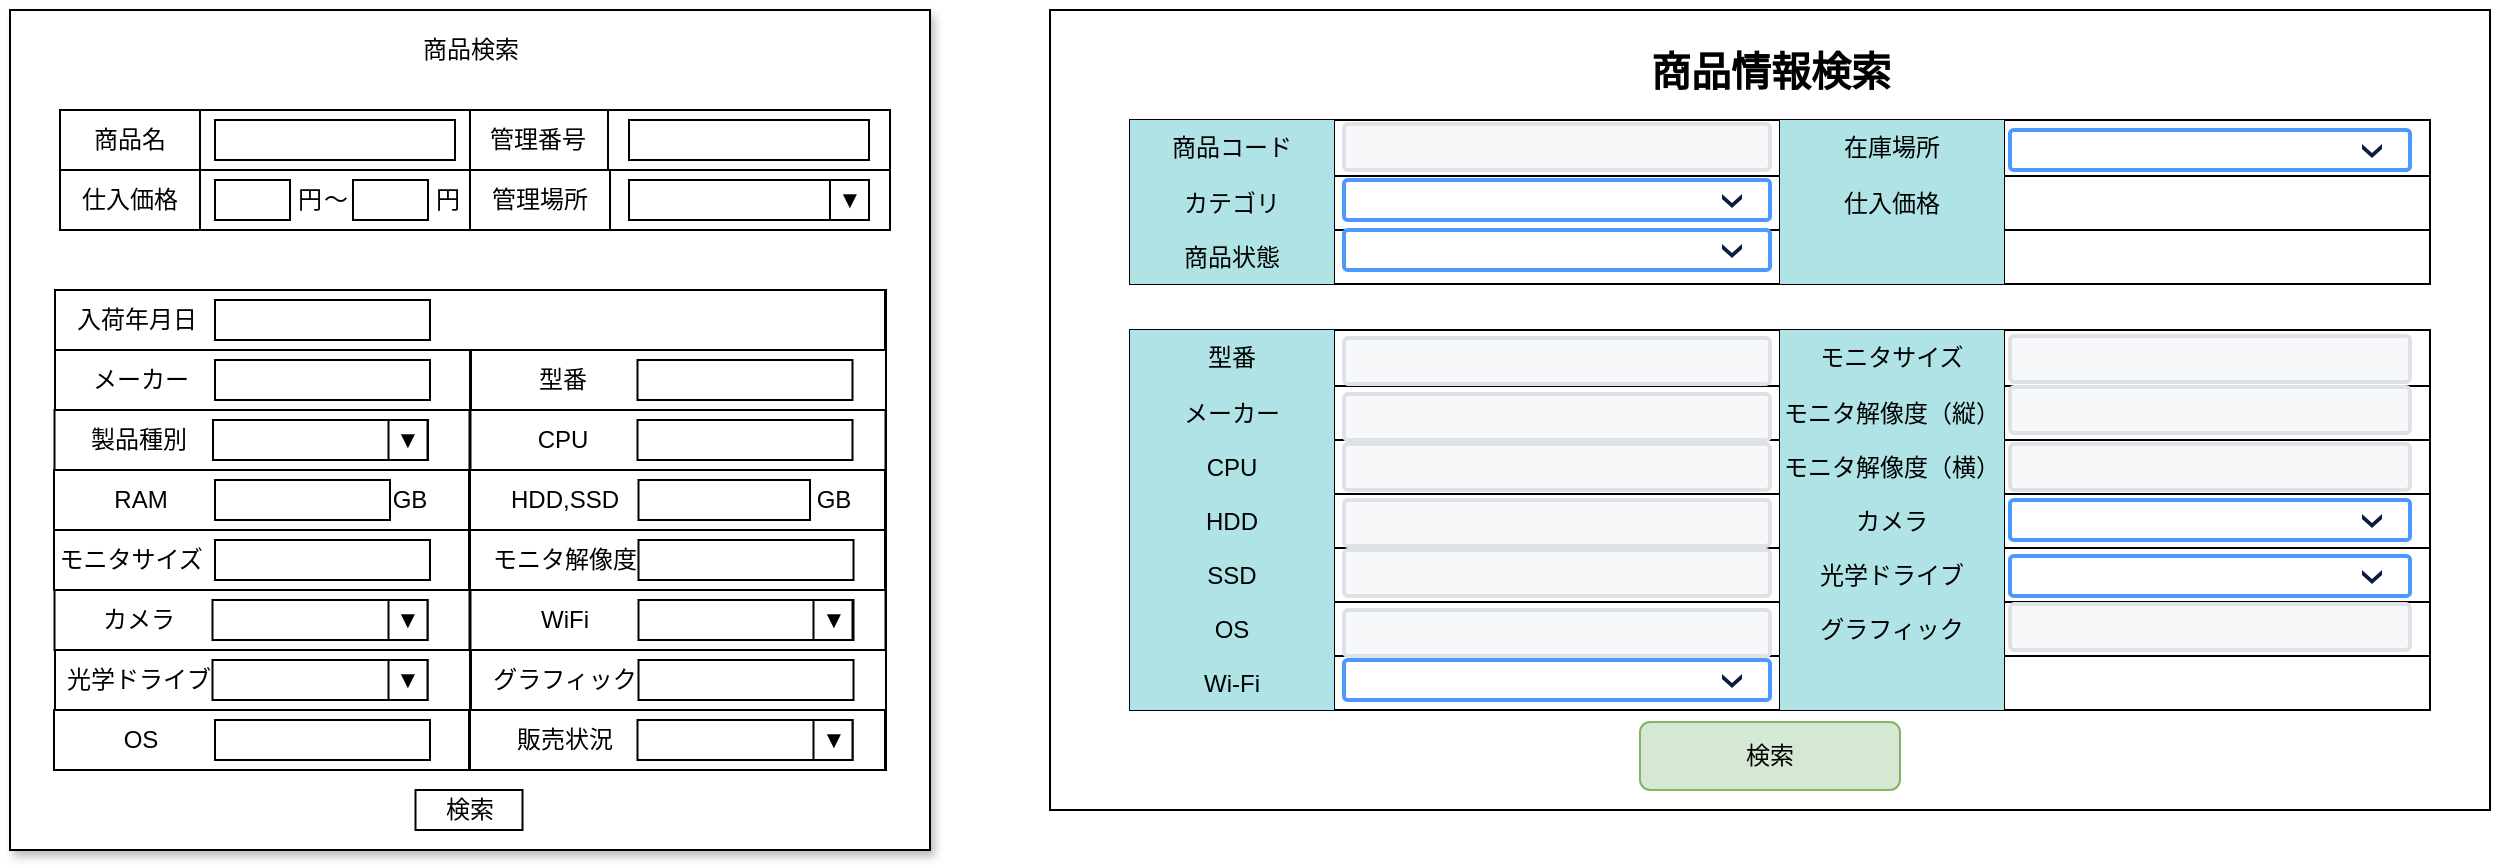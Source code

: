 <mxfile version="15.7.3" type="embed" pages="3">
    <diagram id="SRbu9WIoCtEo2R0tmvOP" name="S08-01 商品情報検索">
        <mxGraphModel dx="1694" dy="614" grid="1" gridSize="10" guides="1" tooltips="1" connect="1" arrows="1" fold="1" page="1" pageScale="1" pageWidth="827" pageHeight="1169" math="0" shadow="0">
            <root>
                <mxCell id="0"/>
                <mxCell id="1" style="" parent="0"/>
                <mxCell id="elqUJP_zJi6E47OMO-D8-3" value="" style="rounded=0;whiteSpace=wrap;html=1;shadow=1;" parent="1" vertex="1">
                    <mxGeometry x="160" y="80" width="460" height="420" as="geometry"/>
                </mxCell>
                <mxCell id="elqUJP_zJi6E47OMO-D8-4" value="商品検索" style="text;html=1;align=center;verticalAlign=middle;resizable=0;points=[];autosize=1;strokeColor=none;fillColor=none;" parent="1" vertex="1">
                    <mxGeometry x="360" y="90" width="60" height="20" as="geometry"/>
                </mxCell>
                <mxCell id="elqUJP_zJi6E47OMO-D8-5" value="" style="rounded=0;whiteSpace=wrap;html=1;" parent="1" vertex="1">
                    <mxGeometry x="185" y="130" width="415" height="60" as="geometry"/>
                </mxCell>
                <mxCell id="elqUJP_zJi6E47OMO-D8-6" value="商品名" style="rounded=0;whiteSpace=wrap;html=1;" parent="1" vertex="1">
                    <mxGeometry x="185" y="130" width="70" height="30" as="geometry"/>
                </mxCell>
                <mxCell id="elqUJP_zJi6E47OMO-D8-7" value="&lt;div&gt;仕入価格&lt;/div&gt;" style="rounded=0;whiteSpace=wrap;html=1;" parent="1" vertex="1">
                    <mxGeometry x="185" y="160" width="70" height="30" as="geometry"/>
                </mxCell>
                <mxCell id="elqUJP_zJi6E47OMO-D8-8" value="管理番号" style="rounded=0;whiteSpace=wrap;html=1;" parent="1" vertex="1">
                    <mxGeometry x="389" y="130" width="70" height="30" as="geometry"/>
                </mxCell>
                <mxCell id="elqUJP_zJi6E47OMO-D8-9" value="管理場所" style="rounded=0;whiteSpace=wrap;html=1;" parent="1" vertex="1">
                    <mxGeometry x="390" y="160" width="70" height="30" as="geometry"/>
                </mxCell>
                <mxCell id="elqUJP_zJi6E47OMO-D8-10" value="" style="rounded=0;whiteSpace=wrap;html=1;" parent="1" vertex="1">
                    <mxGeometry x="255" y="130" width="135" height="30" as="geometry"/>
                </mxCell>
                <mxCell id="elqUJP_zJi6E47OMO-D8-11" value="&lt;div&gt;&lt;br&gt;&lt;/div&gt;" style="rounded=0;whiteSpace=wrap;html=1;" parent="1" vertex="1">
                    <mxGeometry x="262.5" y="135" width="120" height="20" as="geometry"/>
                </mxCell>
                <mxCell id="elqUJP_zJi6E47OMO-D8-12" value="" style="rounded=0;whiteSpace=wrap;html=1;" parent="1" vertex="1">
                    <mxGeometry x="262.5" y="165" width="37.5" height="20" as="geometry"/>
                </mxCell>
                <mxCell id="elqUJP_zJi6E47OMO-D8-13" value="円" style="text;html=1;strokeColor=none;fillColor=none;align=center;verticalAlign=middle;whiteSpace=wrap;rounded=0;" parent="1" vertex="1">
                    <mxGeometry x="300" y="170" width="20" height="10" as="geometry"/>
                </mxCell>
                <mxCell id="elqUJP_zJi6E47OMO-D8-14" value="～" style="text;html=1;strokeColor=none;fillColor=none;align=center;verticalAlign=middle;whiteSpace=wrap;rounded=0;" parent="1" vertex="1">
                    <mxGeometry x="312.5" y="170" width="20" height="10" as="geometry"/>
                </mxCell>
                <mxCell id="elqUJP_zJi6E47OMO-D8-15" value="" style="rounded=0;whiteSpace=wrap;html=1;" parent="1" vertex="1">
                    <mxGeometry x="331.5" y="165" width="37.5" height="20" as="geometry"/>
                </mxCell>
                <mxCell id="elqUJP_zJi6E47OMO-D8-16" value="円" style="text;html=1;strokeColor=none;fillColor=none;align=center;verticalAlign=middle;whiteSpace=wrap;rounded=0;" parent="1" vertex="1">
                    <mxGeometry x="369" y="170" width="20" height="10" as="geometry"/>
                </mxCell>
                <mxCell id="elqUJP_zJi6E47OMO-D8-17" value="" style="rounded=0;whiteSpace=wrap;html=1;" parent="1" vertex="1">
                    <mxGeometry x="459" y="130" width="141" height="30" as="geometry"/>
                </mxCell>
                <mxCell id="elqUJP_zJi6E47OMO-D8-18" value="" style="rounded=0;whiteSpace=wrap;html=1;" parent="1" vertex="1">
                    <mxGeometry x="469.5" y="135" width="120" height="20" as="geometry"/>
                </mxCell>
                <mxCell id="elqUJP_zJi6E47OMO-D8-19" value="" style="rounded=0;whiteSpace=wrap;html=1;" parent="1" vertex="1">
                    <mxGeometry x="469.5" y="165" width="120" height="20" as="geometry"/>
                </mxCell>
                <mxCell id="elqUJP_zJi6E47OMO-D8-20" value="▼" style="rounded=0;whiteSpace=wrap;html=1;" parent="1" vertex="1">
                    <mxGeometry x="570" y="165" width="19.5" height="20" as="geometry"/>
                </mxCell>
                <mxCell id="elqUJP_zJi6E47OMO-D8-21" value="" style="rounded=0;whiteSpace=wrap;html=1;fillColor=default;align=center;" parent="1" vertex="1">
                    <mxGeometry x="182.5" y="220" width="415.5" height="240" as="geometry"/>
                </mxCell>
                <mxCell id="elqUJP_zJi6E47OMO-D8-22" value="" style="whiteSpace=wrap;html=1;" parent="1" vertex="1">
                    <mxGeometry x="182.5" y="220" width="415" height="30" as="geometry"/>
                </mxCell>
                <mxCell id="elqUJP_zJi6E47OMO-D8-23" value="入荷年月日" style="text;html=1;align=center;verticalAlign=middle;resizable=0;points=[];autosize=1;strokeColor=none;fillColor=none;" parent="1" vertex="1">
                    <mxGeometry x="182.5" y="225" width="80" height="20" as="geometry"/>
                </mxCell>
                <mxCell id="elqUJP_zJi6E47OMO-D8-24" value="" style="rounded=0;whiteSpace=wrap;html=1;" parent="1" vertex="1">
                    <mxGeometry x="262.5" y="225" width="107.5" height="20" as="geometry"/>
                </mxCell>
                <mxCell id="elqUJP_zJi6E47OMO-D8-25" value="" style="shape=image;html=1;verticalAlign=top;verticalLabelPosition=bottom;labelBackgroundColor=#ffffff;imageAspect=0;aspect=fixed;image=https://cdn0.iconfinder.com/data/icons/16x16-free-toolbar-icons/16/44.png;fillColor=default;gradientColor=none;" parent="1" vertex="1">
                    <mxGeometry x="375.75" y="227" width="16" height="16" as="geometry"/>
                </mxCell>
                <mxCell id="elqUJP_zJi6E47OMO-D8-26" value="" style="rounded=0;whiteSpace=wrap;html=1;fillColor=default;gradientColor=none;align=right;" parent="1" vertex="1">
                    <mxGeometry x="182.5" y="250" width="207.5" height="30" as="geometry"/>
                </mxCell>
                <mxCell id="elqUJP_zJi6E47OMO-D8-27" value="" style="rounded=0;whiteSpace=wrap;html=1;fillColor=default;gradientColor=none;align=right;" parent="1" vertex="1">
                    <mxGeometry x="390.5" y="250" width="207.5" height="30" as="geometry"/>
                </mxCell>
                <mxCell id="elqUJP_zJi6E47OMO-D8-28" value="" style="rounded=0;whiteSpace=wrap;html=1;fillColor=default;gradientColor=none;align=right;" parent="1" vertex="1">
                    <mxGeometry x="182.25" y="280" width="207.5" height="30" as="geometry"/>
                </mxCell>
                <mxCell id="elqUJP_zJi6E47OMO-D8-29" value="" style="rounded=0;whiteSpace=wrap;html=1;fillColor=default;gradientColor=none;align=right;" parent="1" vertex="1">
                    <mxGeometry x="390.25" y="280" width="207.5" height="30" as="geometry"/>
                </mxCell>
                <mxCell id="elqUJP_zJi6E47OMO-D8-30" value="" style="rounded=0;whiteSpace=wrap;html=1;fillColor=default;gradientColor=none;align=right;" parent="1" vertex="1">
                    <mxGeometry x="182" y="310" width="207.5" height="30" as="geometry"/>
                </mxCell>
                <mxCell id="elqUJP_zJi6E47OMO-D8-31" value="" style="rounded=0;whiteSpace=wrap;html=1;fillColor=default;gradientColor=none;align=right;" parent="1" vertex="1">
                    <mxGeometry x="390" y="310" width="207.5" height="30" as="geometry"/>
                </mxCell>
                <mxCell id="elqUJP_zJi6E47OMO-D8-32" value="" style="rounded=0;whiteSpace=wrap;html=1;fillColor=default;gradientColor=none;align=right;" parent="1" vertex="1">
                    <mxGeometry x="182" y="340" width="207.5" height="30" as="geometry"/>
                </mxCell>
                <mxCell id="elqUJP_zJi6E47OMO-D8-33" value="" style="rounded=0;whiteSpace=wrap;html=1;fillColor=default;gradientColor=none;align=right;" parent="1" vertex="1">
                    <mxGeometry x="390" y="340" width="207.5" height="30" as="geometry"/>
                </mxCell>
                <mxCell id="elqUJP_zJi6E47OMO-D8-34" value="" style="rounded=0;whiteSpace=wrap;html=1;fillColor=default;gradientColor=none;align=right;" parent="1" vertex="1">
                    <mxGeometry x="182.25" y="370" width="207.5" height="30" as="geometry"/>
                </mxCell>
                <mxCell id="elqUJP_zJi6E47OMO-D8-35" value="" style="rounded=0;whiteSpace=wrap;html=1;fillColor=default;gradientColor=none;align=right;" parent="1" vertex="1">
                    <mxGeometry x="390.25" y="370" width="207.5" height="30" as="geometry"/>
                </mxCell>
                <mxCell id="elqUJP_zJi6E47OMO-D8-36" value="" style="rounded=0;whiteSpace=wrap;html=1;fillColor=default;gradientColor=none;align=right;" parent="1" vertex="1">
                    <mxGeometry x="182.5" y="400" width="207.5" height="30" as="geometry"/>
                </mxCell>
                <mxCell id="elqUJP_zJi6E47OMO-D8-37" value="" style="rounded=0;whiteSpace=wrap;html=1;fillColor=default;gradientColor=none;align=right;" parent="1" vertex="1">
                    <mxGeometry x="390.5" y="400" width="207.5" height="30" as="geometry"/>
                </mxCell>
                <mxCell id="elqUJP_zJi6E47OMO-D8-38" value="" style="rounded=0;whiteSpace=wrap;html=1;fillColor=default;gradientColor=none;align=right;" parent="1" vertex="1">
                    <mxGeometry x="182" y="430" width="207.5" height="30" as="geometry"/>
                </mxCell>
                <mxCell id="elqUJP_zJi6E47OMO-D8-39" value="" style="rounded=0;whiteSpace=wrap;html=1;fillColor=default;gradientColor=none;align=right;" parent="1" vertex="1">
                    <mxGeometry x="390" y="430" width="207.5" height="30" as="geometry"/>
                </mxCell>
                <mxCell id="elqUJP_zJi6E47OMO-D8-40" value="メーカー" style="text;html=1;align=center;verticalAlign=middle;resizable=0;points=[];autosize=1;strokeColor=none;fillColor=none;" parent="1" vertex="1">
                    <mxGeometry x="195" y="255" width="60" height="20" as="geometry"/>
                </mxCell>
                <mxCell id="elqUJP_zJi6E47OMO-D8-41" value="" style="rounded=0;whiteSpace=wrap;html=1;" parent="1" vertex="1">
                    <mxGeometry x="262.5" y="255" width="107.5" height="20" as="geometry"/>
                </mxCell>
                <mxCell id="elqUJP_zJi6E47OMO-D8-42" value="型番" style="text;html=1;align=center;verticalAlign=middle;resizable=0;points=[];autosize=1;strokeColor=none;fillColor=none;" parent="1" vertex="1">
                    <mxGeometry x="416.25" y="255" width="40" height="20" as="geometry"/>
                </mxCell>
                <mxCell id="elqUJP_zJi6E47OMO-D8-43" value="" style="rounded=0;whiteSpace=wrap;html=1;" parent="1" vertex="1">
                    <mxGeometry x="473.75" y="255" width="107.5" height="20" as="geometry"/>
                </mxCell>
                <mxCell id="elqUJP_zJi6E47OMO-D8-44" value="製品種別" style="text;html=1;align=center;verticalAlign=middle;resizable=0;points=[];autosize=1;strokeColor=none;fillColor=none;" parent="1" vertex="1">
                    <mxGeometry x="194" y="285" width="60" height="20" as="geometry"/>
                </mxCell>
                <mxCell id="elqUJP_zJi6E47OMO-D8-45" value="" style="rounded=0;whiteSpace=wrap;html=1;" parent="1" vertex="1">
                    <mxGeometry x="261.5" y="285" width="107.5" height="20" as="geometry"/>
                </mxCell>
                <mxCell id="elqUJP_zJi6E47OMO-D8-46" value="RAM" style="text;html=1;align=center;verticalAlign=middle;resizable=0;points=[];autosize=1;strokeColor=none;fillColor=none;" parent="1" vertex="1">
                    <mxGeometry x="205" y="315" width="40" height="20" as="geometry"/>
                </mxCell>
                <mxCell id="elqUJP_zJi6E47OMO-D8-47" value="" style="rounded=0;whiteSpace=wrap;html=1;" parent="1" vertex="1">
                    <mxGeometry x="262.5" y="315" width="87.5" height="20" as="geometry"/>
                </mxCell>
                <mxCell id="elqUJP_zJi6E47OMO-D8-48" value="モニタサイズ" style="text;html=1;align=center;verticalAlign=middle;resizable=0;points=[];autosize=1;strokeColor=none;fillColor=none;" parent="1" vertex="1">
                    <mxGeometry x="175" y="345" width="90" height="20" as="geometry"/>
                </mxCell>
                <mxCell id="elqUJP_zJi6E47OMO-D8-49" value="" style="rounded=0;whiteSpace=wrap;html=1;" parent="1" vertex="1">
                    <mxGeometry x="262.5" y="345" width="107.5" height="20" as="geometry"/>
                </mxCell>
                <mxCell id="elqUJP_zJi6E47OMO-D8-50" value="カメラ" style="text;html=1;align=center;verticalAlign=middle;resizable=0;points=[];autosize=1;strokeColor=none;fillColor=none;" parent="1" vertex="1">
                    <mxGeometry x="198.75" y="375" width="50" height="20" as="geometry"/>
                </mxCell>
                <mxCell id="elqUJP_zJi6E47OMO-D8-51" value="" style="rounded=0;whiteSpace=wrap;html=1;" parent="1" vertex="1">
                    <mxGeometry x="261.25" y="375" width="107.5" height="20" as="geometry"/>
                </mxCell>
                <mxCell id="elqUJP_zJi6E47OMO-D8-52" value="光学ドライブ" style="text;html=1;align=center;verticalAlign=middle;resizable=0;points=[];autosize=1;strokeColor=none;fillColor=none;" parent="1" vertex="1">
                    <mxGeometry x="178.75" y="405" width="90" height="20" as="geometry"/>
                </mxCell>
                <mxCell id="elqUJP_zJi6E47OMO-D8-53" value="" style="rounded=0;whiteSpace=wrap;html=1;" parent="1" vertex="1">
                    <mxGeometry x="261.25" y="405" width="107.5" height="20" as="geometry"/>
                </mxCell>
                <mxCell id="elqUJP_zJi6E47OMO-D8-54" value="OS" style="text;html=1;align=center;verticalAlign=middle;resizable=0;points=[];autosize=1;strokeColor=none;fillColor=none;" parent="1" vertex="1">
                    <mxGeometry x="210" y="435" width="30" height="20" as="geometry"/>
                </mxCell>
                <mxCell id="elqUJP_zJi6E47OMO-D8-55" value="" style="rounded=0;whiteSpace=wrap;html=1;" parent="1" vertex="1">
                    <mxGeometry x="262.5" y="435" width="107.5" height="20" as="geometry"/>
                </mxCell>
                <mxCell id="elqUJP_zJi6E47OMO-D8-56" value="CPU" style="text;html=1;align=center;verticalAlign=middle;resizable=0;points=[];autosize=1;strokeColor=none;fillColor=none;" parent="1" vertex="1">
                    <mxGeometry x="416.25" y="285" width="40" height="20" as="geometry"/>
                </mxCell>
                <mxCell id="elqUJP_zJi6E47OMO-D8-57" value="" style="rounded=0;whiteSpace=wrap;html=1;" parent="1" vertex="1">
                    <mxGeometry x="473.75" y="285" width="107.5" height="20" as="geometry"/>
                </mxCell>
                <mxCell id="elqUJP_zJi6E47OMO-D8-58" value="HDD,SSD" style="text;html=1;align=center;verticalAlign=middle;resizable=0;points=[];autosize=1;strokeColor=none;fillColor=none;" parent="1" vertex="1">
                    <mxGeometry x="401.75" y="315" width="70" height="20" as="geometry"/>
                </mxCell>
                <mxCell id="elqUJP_zJi6E47OMO-D8-59" value="" style="rounded=0;whiteSpace=wrap;html=1;" parent="1" vertex="1">
                    <mxGeometry x="474.25" y="315" width="85.75" height="20" as="geometry"/>
                </mxCell>
                <mxCell id="elqUJP_zJi6E47OMO-D8-60" value="モニタ解像度" style="text;html=1;align=center;verticalAlign=middle;resizable=0;points=[];autosize=1;strokeColor=none;fillColor=none;" parent="1" vertex="1">
                    <mxGeometry x="391.75" y="345" width="90" height="20" as="geometry"/>
                </mxCell>
                <mxCell id="elqUJP_zJi6E47OMO-D8-61" value="" style="rounded=0;whiteSpace=wrap;html=1;" parent="1" vertex="1">
                    <mxGeometry x="474.25" y="345" width="107.5" height="20" as="geometry"/>
                </mxCell>
                <mxCell id="elqUJP_zJi6E47OMO-D8-62" value="WiFi" style="text;html=1;align=center;verticalAlign=middle;resizable=0;points=[];autosize=1;strokeColor=none;fillColor=none;" parent="1" vertex="1">
                    <mxGeometry x="416.75" y="375" width="40" height="20" as="geometry"/>
                </mxCell>
                <mxCell id="elqUJP_zJi6E47OMO-D8-63" value="" style="rounded=0;whiteSpace=wrap;html=1;" parent="1" vertex="1">
                    <mxGeometry x="474.25" y="375" width="107.5" height="20" as="geometry"/>
                </mxCell>
                <mxCell id="elqUJP_zJi6E47OMO-D8-64" value="グラフィック" style="text;html=1;align=center;verticalAlign=middle;resizable=0;points=[];autosize=1;strokeColor=none;fillColor=none;" parent="1" vertex="1">
                    <mxGeometry x="391.75" y="405" width="90" height="20" as="geometry"/>
                </mxCell>
                <mxCell id="elqUJP_zJi6E47OMO-D8-65" value="" style="rounded=0;whiteSpace=wrap;html=1;" parent="1" vertex="1">
                    <mxGeometry x="474.25" y="405" width="107.5" height="20" as="geometry"/>
                </mxCell>
                <mxCell id="elqUJP_zJi6E47OMO-D8-66" value="" style="rounded=0;whiteSpace=wrap;html=1;" parent="1" vertex="1">
                    <mxGeometry x="473.75" y="435" width="107.5" height="20" as="geometry"/>
                </mxCell>
                <mxCell id="elqUJP_zJi6E47OMO-D8-67" value="販売状況" style="text;html=1;align=center;verticalAlign=middle;resizable=0;points=[];autosize=1;strokeColor=none;fillColor=none;" parent="1" vertex="1">
                    <mxGeometry x="406.75" y="435" width="60" height="20" as="geometry"/>
                </mxCell>
                <mxCell id="elqUJP_zJi6E47OMO-D8-68" value="▼" style="rounded=0;whiteSpace=wrap;html=1;" parent="1" vertex="1">
                    <mxGeometry x="349.25" y="285" width="19.5" height="20" as="geometry"/>
                </mxCell>
                <mxCell id="elqUJP_zJi6E47OMO-D8-69" value="▼" style="rounded=0;whiteSpace=wrap;html=1;" parent="1" vertex="1">
                    <mxGeometry x="349.25" y="375" width="19.5" height="20" as="geometry"/>
                </mxCell>
                <mxCell id="elqUJP_zJi6E47OMO-D8-70" value="▼" style="rounded=0;whiteSpace=wrap;html=1;" parent="1" vertex="1">
                    <mxGeometry x="349.25" y="405" width="19.5" height="20" as="geometry"/>
                </mxCell>
                <mxCell id="elqUJP_zJi6E47OMO-D8-71" value="▼" style="rounded=0;whiteSpace=wrap;html=1;" parent="1" vertex="1">
                    <mxGeometry x="561.75" y="375" width="19.5" height="20" as="geometry"/>
                </mxCell>
                <mxCell id="elqUJP_zJi6E47OMO-D8-72" value="▼" style="rounded=0;whiteSpace=wrap;html=1;" parent="1" vertex="1">
                    <mxGeometry x="561.75" y="435" width="19.5" height="20" as="geometry"/>
                </mxCell>
                <mxCell id="elqUJP_zJi6E47OMO-D8-73" value="検索" style="rounded=0;whiteSpace=wrap;html=1;" parent="1" vertex="1">
                    <mxGeometry x="362.75" y="470" width="53.5" height="20" as="geometry"/>
                </mxCell>
                <mxCell id="elqUJP_zJi6E47OMO-D8-74" value="GB" style="text;html=1;strokeColor=none;fillColor=none;align=center;verticalAlign=middle;whiteSpace=wrap;rounded=0;" parent="1" vertex="1">
                    <mxGeometry x="350" y="315" width="20" height="20" as="geometry"/>
                </mxCell>
                <mxCell id="elqUJP_zJi6E47OMO-D8-75" value="GB" style="text;html=1;strokeColor=none;fillColor=none;align=center;verticalAlign=middle;whiteSpace=wrap;rounded=0;" parent="1" vertex="1">
                    <mxGeometry x="561.75" y="315" width="20" height="20" as="geometry"/>
                </mxCell>
                <mxCell id="2" value="" style="rounded=0;whiteSpace=wrap;html=1;fillColor=default;strokeColor=default;fontColor=default;" vertex="1" parent="1">
                    <mxGeometry x="680" y="80" width="720" height="400" as="geometry"/>
                </mxCell>
                <mxCell id="3" value="商品情報検索" style="text;html=1;strokeColor=none;fillColor=none;align=center;verticalAlign=middle;whiteSpace=wrap;rounded=0;fontColor=default;fontStyle=1;fontSize=20;" vertex="1" parent="1">
                    <mxGeometry x="927.5" y="90" width="225" height="40" as="geometry"/>
                </mxCell>
                <mxCell id="z6mK0IaKQxgmxTh3KaRd-7" value="" style="shape=table;startSize=0;container=1;collapsible=0;childLayout=tableLayout;strokeColor=default;" vertex="1" parent="1">
                    <mxGeometry x="720" y="135" width="650" height="82" as="geometry"/>
                </mxCell>
                <mxCell id="z6mK0IaKQxgmxTh3KaRd-8" value="" style="shape=partialRectangle;collapsible=0;dropTarget=0;pointerEvents=0;fillColor=none;top=0;left=0;bottom=0;right=0;points=[[0,0.5],[1,0.5]];portConstraint=eastwest;strokeColor=default;" vertex="1" parent="z6mK0IaKQxgmxTh3KaRd-7">
                    <mxGeometry width="650" height="28" as="geometry"/>
                </mxCell>
                <mxCell id="z6mK0IaKQxgmxTh3KaRd-9" value="商品コード" style="shape=partialRectangle;html=1;whiteSpace=wrap;connectable=0;overflow=hidden;fillColor=#b0e3e6;top=0;left=0;bottom=0;right=0;pointerEvents=1;strokeColor=#0e8088;" vertex="1" parent="z6mK0IaKQxgmxTh3KaRd-8">
                    <mxGeometry width="102" height="28" as="geometry">
                        <mxRectangle width="102" height="28" as="alternateBounds"/>
                    </mxGeometry>
                </mxCell>
                <mxCell id="z6mK0IaKQxgmxTh3KaRd-10" value="" style="shape=partialRectangle;html=1;whiteSpace=wrap;connectable=0;overflow=hidden;fillColor=none;top=0;left=0;bottom=0;right=0;pointerEvents=1;strokeColor=default;" vertex="1" parent="z6mK0IaKQxgmxTh3KaRd-8">
                    <mxGeometry x="102" width="223" height="28" as="geometry">
                        <mxRectangle width="223" height="28" as="alternateBounds"/>
                    </mxGeometry>
                </mxCell>
                <mxCell id="z6mK0IaKQxgmxTh3KaRd-11" value="在庫場所" style="shape=partialRectangle;html=1;whiteSpace=wrap;connectable=0;overflow=hidden;fillColor=#b0e3e6;top=0;left=0;bottom=0;right=0;pointerEvents=1;strokeColor=#0e8088;" vertex="1" parent="z6mK0IaKQxgmxTh3KaRd-8">
                    <mxGeometry x="325" width="112" height="28" as="geometry">
                        <mxRectangle width="112" height="28" as="alternateBounds"/>
                    </mxGeometry>
                </mxCell>
                <mxCell id="z6mK0IaKQxgmxTh3KaRd-12" value="" style="shape=partialRectangle;html=1;whiteSpace=wrap;connectable=0;overflow=hidden;fillColor=none;top=0;left=0;bottom=0;right=0;pointerEvents=1;strokeColor=default;" vertex="1" parent="z6mK0IaKQxgmxTh3KaRd-8">
                    <mxGeometry x="437" width="213" height="28" as="geometry">
                        <mxRectangle width="213" height="28" as="alternateBounds"/>
                    </mxGeometry>
                </mxCell>
                <mxCell id="z6mK0IaKQxgmxTh3KaRd-13" value="" style="shape=partialRectangle;collapsible=0;dropTarget=0;pointerEvents=0;fillColor=none;top=0;left=0;bottom=0;right=0;points=[[0,0.5],[1,0.5]];portConstraint=eastwest;strokeColor=default;" vertex="1" parent="z6mK0IaKQxgmxTh3KaRd-7">
                    <mxGeometry y="28" width="650" height="27" as="geometry"/>
                </mxCell>
                <mxCell id="z6mK0IaKQxgmxTh3KaRd-14" value="カテゴリ" style="shape=partialRectangle;html=1;whiteSpace=wrap;connectable=0;overflow=hidden;fillColor=#b0e3e6;top=0;left=0;bottom=0;right=0;pointerEvents=1;strokeColor=#0e8088;" vertex="1" parent="z6mK0IaKQxgmxTh3KaRd-13">
                    <mxGeometry width="102" height="27" as="geometry">
                        <mxRectangle width="102" height="27" as="alternateBounds"/>
                    </mxGeometry>
                </mxCell>
                <mxCell id="z6mK0IaKQxgmxTh3KaRd-15" value="" style="shape=partialRectangle;html=1;whiteSpace=wrap;connectable=0;overflow=hidden;fillColor=none;top=0;left=0;bottom=0;right=0;pointerEvents=1;strokeColor=default;" vertex="1" parent="z6mK0IaKQxgmxTh3KaRd-13">
                    <mxGeometry x="102" width="223" height="27" as="geometry">
                        <mxRectangle width="223" height="27" as="alternateBounds"/>
                    </mxGeometry>
                </mxCell>
                <mxCell id="z6mK0IaKQxgmxTh3KaRd-16" value="仕入価格" style="shape=partialRectangle;html=1;whiteSpace=wrap;connectable=0;overflow=hidden;fillColor=#b0e3e6;top=0;left=0;bottom=0;right=0;pointerEvents=1;strokeColor=#0e8088;" vertex="1" parent="z6mK0IaKQxgmxTh3KaRd-13">
                    <mxGeometry x="325" width="112" height="27" as="geometry">
                        <mxRectangle width="112" height="27" as="alternateBounds"/>
                    </mxGeometry>
                </mxCell>
                <mxCell id="z6mK0IaKQxgmxTh3KaRd-17" value="" style="shape=partialRectangle;html=1;whiteSpace=wrap;connectable=0;overflow=hidden;fillColor=none;top=0;left=0;bottom=0;right=0;pointerEvents=1;strokeColor=default;" vertex="1" parent="z6mK0IaKQxgmxTh3KaRd-13">
                    <mxGeometry x="437" width="213" height="27" as="geometry">
                        <mxRectangle width="213" height="27" as="alternateBounds"/>
                    </mxGeometry>
                </mxCell>
                <mxCell id="z6mK0IaKQxgmxTh3KaRd-94" style="shape=partialRectangle;collapsible=0;dropTarget=0;pointerEvents=0;fillColor=none;top=0;left=0;bottom=0;right=0;points=[[0,0.5],[1,0.5]];portConstraint=eastwest;strokeColor=default;" vertex="1" parent="z6mK0IaKQxgmxTh3KaRd-7">
                    <mxGeometry y="55" width="650" height="27" as="geometry"/>
                </mxCell>
                <mxCell id="z6mK0IaKQxgmxTh3KaRd-95" value="商品状態" style="shape=partialRectangle;html=1;whiteSpace=wrap;connectable=0;overflow=hidden;fillColor=#b0e3e6;top=0;left=0;bottom=0;right=0;pointerEvents=1;strokeColor=#0e8088;" vertex="1" parent="z6mK0IaKQxgmxTh3KaRd-94">
                    <mxGeometry width="102" height="27" as="geometry">
                        <mxRectangle width="102" height="27" as="alternateBounds"/>
                    </mxGeometry>
                </mxCell>
                <mxCell id="z6mK0IaKQxgmxTh3KaRd-96" style="shape=partialRectangle;html=1;whiteSpace=wrap;connectable=0;overflow=hidden;fillColor=none;top=0;left=0;bottom=0;right=0;pointerEvents=1;strokeColor=default;" vertex="1" parent="z6mK0IaKQxgmxTh3KaRd-94">
                    <mxGeometry x="102" width="223" height="27" as="geometry">
                        <mxRectangle width="223" height="27" as="alternateBounds"/>
                    </mxGeometry>
                </mxCell>
                <mxCell id="z6mK0IaKQxgmxTh3KaRd-97" style="shape=partialRectangle;html=1;whiteSpace=wrap;connectable=0;overflow=hidden;fillColor=#b0e3e6;top=0;left=0;bottom=0;right=0;pointerEvents=1;strokeColor=#0e8088;" vertex="1" parent="z6mK0IaKQxgmxTh3KaRd-94">
                    <mxGeometry x="325" width="112" height="27" as="geometry">
                        <mxRectangle width="112" height="27" as="alternateBounds"/>
                    </mxGeometry>
                </mxCell>
                <mxCell id="z6mK0IaKQxgmxTh3KaRd-98" style="shape=partialRectangle;html=1;whiteSpace=wrap;connectable=0;overflow=hidden;fillColor=none;top=0;left=0;bottom=0;right=0;pointerEvents=1;strokeColor=default;" vertex="1" parent="z6mK0IaKQxgmxTh3KaRd-94">
                    <mxGeometry x="437" width="213" height="27" as="geometry">
                        <mxRectangle width="213" height="27" as="alternateBounds"/>
                    </mxGeometry>
                </mxCell>
                <mxCell id="z6mK0IaKQxgmxTh3KaRd-30" value="" style="shape=table;startSize=0;container=1;collapsible=0;childLayout=tableLayout;strokeColor=default;" vertex="1" parent="1">
                    <mxGeometry x="720" y="240" width="650" height="190" as="geometry"/>
                </mxCell>
                <mxCell id="z6mK0IaKQxgmxTh3KaRd-31" value="" style="shape=partialRectangle;collapsible=0;dropTarget=0;pointerEvents=0;fillColor=none;top=0;left=0;bottom=0;right=0;points=[[0,0.5],[1,0.5]];portConstraint=eastwest;strokeColor=default;" vertex="1" parent="z6mK0IaKQxgmxTh3KaRd-30">
                    <mxGeometry width="650" height="28" as="geometry"/>
                </mxCell>
                <mxCell id="z6mK0IaKQxgmxTh3KaRd-32" value="型番" style="shape=partialRectangle;html=1;whiteSpace=wrap;connectable=0;overflow=hidden;fillColor=#b0e3e6;top=0;left=0;bottom=0;right=0;pointerEvents=1;strokeColor=#0e8088;" vertex="1" parent="z6mK0IaKQxgmxTh3KaRd-31">
                    <mxGeometry width="102" height="28" as="geometry">
                        <mxRectangle width="102" height="28" as="alternateBounds"/>
                    </mxGeometry>
                </mxCell>
                <mxCell id="z6mK0IaKQxgmxTh3KaRd-33" value="" style="shape=partialRectangle;html=1;whiteSpace=wrap;connectable=0;overflow=hidden;fillColor=none;top=0;left=0;bottom=0;right=0;pointerEvents=1;strokeColor=default;" vertex="1" parent="z6mK0IaKQxgmxTh3KaRd-31">
                    <mxGeometry x="102" width="223" height="28" as="geometry">
                        <mxRectangle width="223" height="28" as="alternateBounds"/>
                    </mxGeometry>
                </mxCell>
                <mxCell id="z6mK0IaKQxgmxTh3KaRd-34" value="モニタサイズ" style="shape=partialRectangle;html=1;whiteSpace=wrap;connectable=0;overflow=hidden;fillColor=#b0e3e6;top=0;left=0;bottom=0;right=0;pointerEvents=1;strokeColor=#0e8088;" vertex="1" parent="z6mK0IaKQxgmxTh3KaRd-31">
                    <mxGeometry x="325" width="112" height="28" as="geometry">
                        <mxRectangle width="112" height="28" as="alternateBounds"/>
                    </mxGeometry>
                </mxCell>
                <mxCell id="z6mK0IaKQxgmxTh3KaRd-35" value="" style="shape=partialRectangle;html=1;whiteSpace=wrap;connectable=0;overflow=hidden;fillColor=none;top=0;left=0;bottom=0;right=0;pointerEvents=1;strokeColor=default;" vertex="1" parent="z6mK0IaKQxgmxTh3KaRd-31">
                    <mxGeometry x="437" width="213" height="28" as="geometry">
                        <mxRectangle width="213" height="28" as="alternateBounds"/>
                    </mxGeometry>
                </mxCell>
                <mxCell id="z6mK0IaKQxgmxTh3KaRd-36" value="" style="shape=partialRectangle;collapsible=0;dropTarget=0;pointerEvents=0;fillColor=none;top=0;left=0;bottom=0;right=0;points=[[0,0.5],[1,0.5]];portConstraint=eastwest;strokeColor=default;" vertex="1" parent="z6mK0IaKQxgmxTh3KaRd-30">
                    <mxGeometry y="28" width="650" height="27" as="geometry"/>
                </mxCell>
                <mxCell id="z6mK0IaKQxgmxTh3KaRd-37" value="メーカー" style="shape=partialRectangle;html=1;whiteSpace=wrap;connectable=0;overflow=hidden;fillColor=#b0e3e6;top=0;left=0;bottom=0;right=0;pointerEvents=1;strokeColor=#0e8088;" vertex="1" parent="z6mK0IaKQxgmxTh3KaRd-36">
                    <mxGeometry width="102" height="27" as="geometry">
                        <mxRectangle width="102" height="27" as="alternateBounds"/>
                    </mxGeometry>
                </mxCell>
                <mxCell id="z6mK0IaKQxgmxTh3KaRd-38" value="" style="shape=partialRectangle;html=1;whiteSpace=wrap;connectable=0;overflow=hidden;fillColor=none;top=0;left=0;bottom=0;right=0;pointerEvents=1;strokeColor=default;" vertex="1" parent="z6mK0IaKQxgmxTh3KaRd-36">
                    <mxGeometry x="102" width="223" height="27" as="geometry">
                        <mxRectangle width="223" height="27" as="alternateBounds"/>
                    </mxGeometry>
                </mxCell>
                <mxCell id="z6mK0IaKQxgmxTh3KaRd-39" value="モニタ解像度（縦）" style="shape=partialRectangle;html=1;whiteSpace=wrap;connectable=0;overflow=hidden;fillColor=#b0e3e6;top=0;left=0;bottom=0;right=0;pointerEvents=1;strokeColor=#0e8088;" vertex="1" parent="z6mK0IaKQxgmxTh3KaRd-36">
                    <mxGeometry x="325" width="112" height="27" as="geometry">
                        <mxRectangle width="112" height="27" as="alternateBounds"/>
                    </mxGeometry>
                </mxCell>
                <mxCell id="z6mK0IaKQxgmxTh3KaRd-40" value="" style="shape=partialRectangle;html=1;whiteSpace=wrap;connectable=0;overflow=hidden;fillColor=none;top=0;left=0;bottom=0;right=0;pointerEvents=1;strokeColor=default;" vertex="1" parent="z6mK0IaKQxgmxTh3KaRd-36">
                    <mxGeometry x="437" width="213" height="27" as="geometry">
                        <mxRectangle width="213" height="27" as="alternateBounds"/>
                    </mxGeometry>
                </mxCell>
                <mxCell id="z6mK0IaKQxgmxTh3KaRd-41" style="shape=partialRectangle;collapsible=0;dropTarget=0;pointerEvents=0;fillColor=none;top=0;left=0;bottom=0;right=0;points=[[0,0.5],[1,0.5]];portConstraint=eastwest;strokeColor=default;" vertex="1" parent="z6mK0IaKQxgmxTh3KaRd-30">
                    <mxGeometry y="55" width="650" height="27" as="geometry"/>
                </mxCell>
                <mxCell id="z6mK0IaKQxgmxTh3KaRd-42" value="CPU" style="shape=partialRectangle;html=1;whiteSpace=wrap;connectable=0;overflow=hidden;fillColor=#b0e3e6;top=0;left=0;bottom=0;right=0;pointerEvents=1;strokeColor=#0e8088;" vertex="1" parent="z6mK0IaKQxgmxTh3KaRd-41">
                    <mxGeometry width="102" height="27" as="geometry">
                        <mxRectangle width="102" height="27" as="alternateBounds"/>
                    </mxGeometry>
                </mxCell>
                <mxCell id="z6mK0IaKQxgmxTh3KaRd-43" style="shape=partialRectangle;html=1;whiteSpace=wrap;connectable=0;overflow=hidden;fillColor=none;top=0;left=0;bottom=0;right=0;pointerEvents=1;strokeColor=default;" vertex="1" parent="z6mK0IaKQxgmxTh3KaRd-41">
                    <mxGeometry x="102" width="223" height="27" as="geometry">
                        <mxRectangle width="223" height="27" as="alternateBounds"/>
                    </mxGeometry>
                </mxCell>
                <mxCell id="z6mK0IaKQxgmxTh3KaRd-44" value="モニタ解像度（横）" style="shape=partialRectangle;html=1;whiteSpace=wrap;connectable=0;overflow=hidden;fillColor=#b0e3e6;top=0;left=0;bottom=0;right=0;pointerEvents=1;strokeColor=#0e8088;" vertex="1" parent="z6mK0IaKQxgmxTh3KaRd-41">
                    <mxGeometry x="325" width="112" height="27" as="geometry">
                        <mxRectangle width="112" height="27" as="alternateBounds"/>
                    </mxGeometry>
                </mxCell>
                <mxCell id="z6mK0IaKQxgmxTh3KaRd-45" style="shape=partialRectangle;html=1;whiteSpace=wrap;connectable=0;overflow=hidden;fillColor=none;top=0;left=0;bottom=0;right=0;pointerEvents=1;strokeColor=default;" vertex="1" parent="z6mK0IaKQxgmxTh3KaRd-41">
                    <mxGeometry x="437" width="213" height="27" as="geometry">
                        <mxRectangle width="213" height="27" as="alternateBounds"/>
                    </mxGeometry>
                </mxCell>
                <mxCell id="z6mK0IaKQxgmxTh3KaRd-46" style="shape=partialRectangle;collapsible=0;dropTarget=0;pointerEvents=0;fillColor=none;top=0;left=0;bottom=0;right=0;points=[[0,0.5],[1,0.5]];portConstraint=eastwest;strokeColor=default;" vertex="1" parent="z6mK0IaKQxgmxTh3KaRd-30">
                    <mxGeometry y="82" width="650" height="27" as="geometry"/>
                </mxCell>
                <mxCell id="z6mK0IaKQxgmxTh3KaRd-47" value="HDD" style="shape=partialRectangle;html=1;whiteSpace=wrap;connectable=0;overflow=hidden;fillColor=#b0e3e6;top=0;left=0;bottom=0;right=0;pointerEvents=1;strokeColor=#0e8088;" vertex="1" parent="z6mK0IaKQxgmxTh3KaRd-46">
                    <mxGeometry width="102" height="27" as="geometry">
                        <mxRectangle width="102" height="27" as="alternateBounds"/>
                    </mxGeometry>
                </mxCell>
                <mxCell id="z6mK0IaKQxgmxTh3KaRd-48" style="shape=partialRectangle;html=1;whiteSpace=wrap;connectable=0;overflow=hidden;fillColor=none;top=0;left=0;bottom=0;right=0;pointerEvents=1;strokeColor=default;" vertex="1" parent="z6mK0IaKQxgmxTh3KaRd-46">
                    <mxGeometry x="102" width="223" height="27" as="geometry">
                        <mxRectangle width="223" height="27" as="alternateBounds"/>
                    </mxGeometry>
                </mxCell>
                <mxCell id="z6mK0IaKQxgmxTh3KaRd-49" value="カメラ" style="shape=partialRectangle;html=1;whiteSpace=wrap;connectable=0;overflow=hidden;fillColor=#b0e3e6;top=0;left=0;bottom=0;right=0;pointerEvents=1;strokeColor=#0e8088;" vertex="1" parent="z6mK0IaKQxgmxTh3KaRd-46">
                    <mxGeometry x="325" width="112" height="27" as="geometry">
                        <mxRectangle width="112" height="27" as="alternateBounds"/>
                    </mxGeometry>
                </mxCell>
                <mxCell id="z6mK0IaKQxgmxTh3KaRd-50" style="shape=partialRectangle;html=1;whiteSpace=wrap;connectable=0;overflow=hidden;fillColor=none;top=0;left=0;bottom=0;right=0;pointerEvents=1;strokeColor=default;" vertex="1" parent="z6mK0IaKQxgmxTh3KaRd-46">
                    <mxGeometry x="437" width="213" height="27" as="geometry">
                        <mxRectangle width="213" height="27" as="alternateBounds"/>
                    </mxGeometry>
                </mxCell>
                <mxCell id="z6mK0IaKQxgmxTh3KaRd-51" style="shape=partialRectangle;collapsible=0;dropTarget=0;pointerEvents=0;fillColor=none;top=0;left=0;bottom=0;right=0;points=[[0,0.5],[1,0.5]];portConstraint=eastwest;strokeColor=default;" vertex="1" parent="z6mK0IaKQxgmxTh3KaRd-30">
                    <mxGeometry y="109" width="650" height="27" as="geometry"/>
                </mxCell>
                <mxCell id="z6mK0IaKQxgmxTh3KaRd-52" value="SSD" style="shape=partialRectangle;html=1;whiteSpace=wrap;connectable=0;overflow=hidden;fillColor=#b0e3e6;top=0;left=0;bottom=0;right=0;pointerEvents=1;strokeColor=#0e8088;" vertex="1" parent="z6mK0IaKQxgmxTh3KaRd-51">
                    <mxGeometry width="102" height="27" as="geometry">
                        <mxRectangle width="102" height="27" as="alternateBounds"/>
                    </mxGeometry>
                </mxCell>
                <mxCell id="z6mK0IaKQxgmxTh3KaRd-53" style="shape=partialRectangle;html=1;whiteSpace=wrap;connectable=0;overflow=hidden;fillColor=none;top=0;left=0;bottom=0;right=0;pointerEvents=1;strokeColor=default;" vertex="1" parent="z6mK0IaKQxgmxTh3KaRd-51">
                    <mxGeometry x="102" width="223" height="27" as="geometry">
                        <mxRectangle width="223" height="27" as="alternateBounds"/>
                    </mxGeometry>
                </mxCell>
                <mxCell id="z6mK0IaKQxgmxTh3KaRd-54" value="光学ドライブ" style="shape=partialRectangle;html=1;whiteSpace=wrap;connectable=0;overflow=hidden;fillColor=#b0e3e6;top=0;left=0;bottom=0;right=0;pointerEvents=1;strokeColor=#0e8088;" vertex="1" parent="z6mK0IaKQxgmxTh3KaRd-51">
                    <mxGeometry x="325" width="112" height="27" as="geometry">
                        <mxRectangle width="112" height="27" as="alternateBounds"/>
                    </mxGeometry>
                </mxCell>
                <mxCell id="z6mK0IaKQxgmxTh3KaRd-55" style="shape=partialRectangle;html=1;whiteSpace=wrap;connectable=0;overflow=hidden;fillColor=none;top=0;left=0;bottom=0;right=0;pointerEvents=1;strokeColor=default;" vertex="1" parent="z6mK0IaKQxgmxTh3KaRd-51">
                    <mxGeometry x="437" width="213" height="27" as="geometry">
                        <mxRectangle width="213" height="27" as="alternateBounds"/>
                    </mxGeometry>
                </mxCell>
                <mxCell id="z6mK0IaKQxgmxTh3KaRd-56" style="shape=partialRectangle;collapsible=0;dropTarget=0;pointerEvents=0;fillColor=none;top=0;left=0;bottom=0;right=0;points=[[0,0.5],[1,0.5]];portConstraint=eastwest;strokeColor=default;" vertex="1" parent="z6mK0IaKQxgmxTh3KaRd-30">
                    <mxGeometry y="136" width="650" height="27" as="geometry"/>
                </mxCell>
                <mxCell id="z6mK0IaKQxgmxTh3KaRd-57" value="OS" style="shape=partialRectangle;html=1;whiteSpace=wrap;connectable=0;overflow=hidden;fillColor=#b0e3e6;top=0;left=0;bottom=0;right=0;pointerEvents=1;strokeColor=#0e8088;" vertex="1" parent="z6mK0IaKQxgmxTh3KaRd-56">
                    <mxGeometry width="102" height="27" as="geometry">
                        <mxRectangle width="102" height="27" as="alternateBounds"/>
                    </mxGeometry>
                </mxCell>
                <mxCell id="z6mK0IaKQxgmxTh3KaRd-58" style="shape=partialRectangle;html=1;whiteSpace=wrap;connectable=0;overflow=hidden;fillColor=none;top=0;left=0;bottom=0;right=0;pointerEvents=1;strokeColor=default;" vertex="1" parent="z6mK0IaKQxgmxTh3KaRd-56">
                    <mxGeometry x="102" width="223" height="27" as="geometry">
                        <mxRectangle width="223" height="27" as="alternateBounds"/>
                    </mxGeometry>
                </mxCell>
                <mxCell id="z6mK0IaKQxgmxTh3KaRd-59" value="グラフィック" style="shape=partialRectangle;html=1;whiteSpace=wrap;connectable=0;overflow=hidden;fillColor=#b0e3e6;top=0;left=0;bottom=0;right=0;pointerEvents=1;strokeColor=#0e8088;" vertex="1" parent="z6mK0IaKQxgmxTh3KaRd-56">
                    <mxGeometry x="325" width="112" height="27" as="geometry">
                        <mxRectangle width="112" height="27" as="alternateBounds"/>
                    </mxGeometry>
                </mxCell>
                <mxCell id="z6mK0IaKQxgmxTh3KaRd-60" style="shape=partialRectangle;html=1;whiteSpace=wrap;connectable=0;overflow=hidden;fillColor=none;top=0;left=0;bottom=0;right=0;pointerEvents=1;strokeColor=default;" vertex="1" parent="z6mK0IaKQxgmxTh3KaRd-56">
                    <mxGeometry x="437" width="213" height="27" as="geometry">
                        <mxRectangle width="213" height="27" as="alternateBounds"/>
                    </mxGeometry>
                </mxCell>
                <mxCell id="z6mK0IaKQxgmxTh3KaRd-61" style="shape=partialRectangle;collapsible=0;dropTarget=0;pointerEvents=0;fillColor=none;top=0;left=0;bottom=0;right=0;points=[[0,0.5],[1,0.5]];portConstraint=eastwest;strokeColor=default;" vertex="1" parent="z6mK0IaKQxgmxTh3KaRd-30">
                    <mxGeometry y="163" width="650" height="27" as="geometry"/>
                </mxCell>
                <mxCell id="z6mK0IaKQxgmxTh3KaRd-62" value="&lt;span&gt;Wi-Fi&lt;/span&gt;" style="shape=partialRectangle;html=1;whiteSpace=wrap;connectable=0;overflow=hidden;fillColor=#b0e3e6;top=0;left=0;bottom=0;right=0;pointerEvents=1;strokeColor=#0e8088;" vertex="1" parent="z6mK0IaKQxgmxTh3KaRd-61">
                    <mxGeometry width="102" height="27" as="geometry">
                        <mxRectangle width="102" height="27" as="alternateBounds"/>
                    </mxGeometry>
                </mxCell>
                <mxCell id="z6mK0IaKQxgmxTh3KaRd-63" style="shape=partialRectangle;html=1;whiteSpace=wrap;connectable=0;overflow=hidden;fillColor=none;top=0;left=0;bottom=0;right=0;pointerEvents=1;strokeColor=default;" vertex="1" parent="z6mK0IaKQxgmxTh3KaRd-61">
                    <mxGeometry x="102" width="223" height="27" as="geometry">
                        <mxRectangle width="223" height="27" as="alternateBounds"/>
                    </mxGeometry>
                </mxCell>
                <mxCell id="z6mK0IaKQxgmxTh3KaRd-64" style="shape=partialRectangle;html=1;whiteSpace=wrap;connectable=0;overflow=hidden;fillColor=#b0e3e6;top=0;left=0;bottom=0;right=0;pointerEvents=1;strokeColor=#0e8088;" vertex="1" parent="z6mK0IaKQxgmxTh3KaRd-61">
                    <mxGeometry x="325" width="112" height="27" as="geometry">
                        <mxRectangle width="112" height="27" as="alternateBounds"/>
                    </mxGeometry>
                </mxCell>
                <mxCell id="z6mK0IaKQxgmxTh3KaRd-65" style="shape=partialRectangle;html=1;whiteSpace=wrap;connectable=0;overflow=hidden;fillColor=none;top=0;left=0;bottom=0;right=0;pointerEvents=1;strokeColor=default;" vertex="1" parent="z6mK0IaKQxgmxTh3KaRd-61">
                    <mxGeometry x="437" width="213" height="27" as="geometry">
                        <mxRectangle width="213" height="27" as="alternateBounds"/>
                    </mxGeometry>
                </mxCell>
                <mxCell id="z6mK0IaKQxgmxTh3KaRd-71" value="検索" style="rounded=1;whiteSpace=wrap;html=1;align=center;labelBackgroundColor=none;fillColor=#d5e8d4;strokeColor=#82b366;" vertex="1" parent="1">
                    <mxGeometry x="975" y="436" width="130" height="34" as="geometry"/>
                </mxCell>
                <mxCell id="z6mK0IaKQxgmxTh3KaRd-75" value="" style="rounded=1;arcSize=9;fillColor=#F7F8F9;align=left;spacingLeft=5;strokeColor=#DEE1E6;html=1;strokeWidth=2;fontSize=12" vertex="1" parent="1">
                    <mxGeometry x="827" y="137" width="213" height="23" as="geometry"/>
                </mxCell>
                <mxCell id="z6mK0IaKQxgmxTh3KaRd-76" value="" style="rounded=1;arcSize=9;fillColor=#F7F8F9;align=left;spacingLeft=5;strokeColor=#DEE1E6;html=1;strokeWidth=2;fontSize=12" vertex="1" parent="1">
                    <mxGeometry x="827" y="244" width="213" height="23" as="geometry"/>
                </mxCell>
                <mxCell id="z6mK0IaKQxgmxTh3KaRd-77" value="" style="rounded=1;arcSize=9;fillColor=#ffffff;strokeColor=#4C9AFF;html=1;strokeWidth=2;spacingLeft=30;fontColor=#000000;align=left" vertex="1" parent="1">
                    <mxGeometry x="827" y="165" width="213" height="20" as="geometry"/>
                </mxCell>
                <mxCell id="z6mK0IaKQxgmxTh3KaRd-78" value="" style="shape=step;whiteSpace=wrap;html=1;rounded=0;strokeColor=none;strokeWidth=2;fillColor=#0A1E43;gradientColor=none;fontFamily=Verdana;fontSize=14;fontColor=#000000;align=left;direction=south;size=0.65;" vertex="1" parent="z6mK0IaKQxgmxTh3KaRd-77">
                    <mxGeometry x="1" y="0.5" width="10" height="7" relative="1" as="geometry">
                        <mxPoint x="-24" y="-3" as="offset"/>
                    </mxGeometry>
                </mxCell>
                <mxCell id="z6mK0IaKQxgmxTh3KaRd-79" value="" style="rounded=1;arcSize=9;fillColor=#ffffff;strokeColor=#4C9AFF;html=1;strokeWidth=2;spacingLeft=30;fontColor=#000000;align=left" vertex="1" parent="1">
                    <mxGeometry x="1160" y="140" width="200" height="20" as="geometry"/>
                </mxCell>
                <mxCell id="z6mK0IaKQxgmxTh3KaRd-80" value="" style="shape=step;whiteSpace=wrap;html=1;rounded=0;strokeColor=none;strokeWidth=2;fillColor=#0A1E43;gradientColor=none;fontFamily=Verdana;fontSize=14;fontColor=#000000;align=left;direction=south;size=0.65;" vertex="1" parent="z6mK0IaKQxgmxTh3KaRd-79">
                    <mxGeometry x="1" y="0.5" width="10" height="7" relative="1" as="geometry">
                        <mxPoint x="-24" y="-3" as="offset"/>
                    </mxGeometry>
                </mxCell>
                <mxCell id="z6mK0IaKQxgmxTh3KaRd-81" value="" style="rounded=1;arcSize=9;fillColor=#F7F8F9;align=left;spacingLeft=5;strokeColor=#DEE1E6;html=1;strokeWidth=2;fontSize=12" vertex="1" parent="1">
                    <mxGeometry x="827" y="272" width="213" height="23" as="geometry"/>
                </mxCell>
                <mxCell id="z6mK0IaKQxgmxTh3KaRd-82" value="" style="rounded=1;arcSize=9;fillColor=#F7F8F9;align=left;spacingLeft=5;strokeColor=#DEE1E6;html=1;strokeWidth=2;fontSize=12" vertex="1" parent="1">
                    <mxGeometry x="827" y="297" width="213" height="23" as="geometry"/>
                </mxCell>
                <mxCell id="z6mK0IaKQxgmxTh3KaRd-83" value="" style="rounded=1;arcSize=9;fillColor=#F7F8F9;align=left;spacingLeft=5;strokeColor=#DEE1E6;html=1;strokeWidth=2;fontSize=12" vertex="1" parent="1">
                    <mxGeometry x="827" y="325" width="213" height="23" as="geometry"/>
                </mxCell>
                <mxCell id="z6mK0IaKQxgmxTh3KaRd-84" value="" style="rounded=1;arcSize=9;fillColor=#F7F8F9;align=left;spacingLeft=5;strokeColor=#DEE1E6;html=1;strokeWidth=2;fontSize=12" vertex="1" parent="1">
                    <mxGeometry x="827" y="350" width="213" height="23" as="geometry"/>
                </mxCell>
                <mxCell id="z6mK0IaKQxgmxTh3KaRd-85" value="" style="rounded=1;arcSize=9;fillColor=#F7F8F9;align=left;spacingLeft=5;strokeColor=#DEE1E6;html=1;strokeWidth=2;fontSize=12" vertex="1" parent="1">
                    <mxGeometry x="827" y="380" width="213" height="23" as="geometry"/>
                </mxCell>
                <mxCell id="z6mK0IaKQxgmxTh3KaRd-86" value="" style="rounded=1;arcSize=9;fillColor=#ffffff;strokeColor=#4C9AFF;html=1;strokeWidth=2;spacingLeft=30;fontColor=#000000;align=left" vertex="1" parent="1">
                    <mxGeometry x="827" y="405" width="213" height="20" as="geometry"/>
                </mxCell>
                <mxCell id="z6mK0IaKQxgmxTh3KaRd-87" value="" style="shape=step;whiteSpace=wrap;html=1;rounded=0;strokeColor=none;strokeWidth=2;fillColor=#0A1E43;gradientColor=none;fontFamily=Verdana;fontSize=14;fontColor=#000000;align=left;direction=south;size=0.65;" vertex="1" parent="z6mK0IaKQxgmxTh3KaRd-86">
                    <mxGeometry x="1" y="0.5" width="10" height="7" relative="1" as="geometry">
                        <mxPoint x="-24" y="-3" as="offset"/>
                    </mxGeometry>
                </mxCell>
                <mxCell id="z6mK0IaKQxgmxTh3KaRd-99" value="" style="rounded=1;arcSize=9;fillColor=#ffffff;strokeColor=#4C9AFF;html=1;strokeWidth=2;spacingLeft=30;fontColor=#000000;align=left" vertex="1" parent="1">
                    <mxGeometry x="827" y="190" width="213" height="20" as="geometry"/>
                </mxCell>
                <mxCell id="z6mK0IaKQxgmxTh3KaRd-100" value="" style="shape=step;whiteSpace=wrap;html=1;rounded=0;strokeColor=none;strokeWidth=2;fillColor=#0A1E43;gradientColor=none;fontFamily=Verdana;fontSize=14;fontColor=#000000;align=left;direction=south;size=0.65;" vertex="1" parent="z6mK0IaKQxgmxTh3KaRd-99">
                    <mxGeometry x="1" y="0.5" width="10" height="7" relative="1" as="geometry">
                        <mxPoint x="-24" y="-3" as="offset"/>
                    </mxGeometry>
                </mxCell>
                <mxCell id="z6mK0IaKQxgmxTh3KaRd-101" value="" style="rounded=1;arcSize=9;fillColor=#F7F8F9;align=left;spacingLeft=5;strokeColor=#DEE1E6;html=1;strokeWidth=2;fontSize=12" vertex="1" parent="1">
                    <mxGeometry x="1160" y="243" width="200" height="23" as="geometry"/>
                </mxCell>
                <mxCell id="z6mK0IaKQxgmxTh3KaRd-102" value="" style="rounded=1;arcSize=9;fillColor=#F7F8F9;align=left;spacingLeft=5;strokeColor=#DEE1E6;html=1;strokeWidth=2;fontSize=12" vertex="1" parent="1">
                    <mxGeometry x="1160" y="268.5" width="200" height="23" as="geometry"/>
                </mxCell>
                <mxCell id="z6mK0IaKQxgmxTh3KaRd-103" value="" style="rounded=1;arcSize=9;fillColor=#F7F8F9;align=left;spacingLeft=5;strokeColor=#DEE1E6;html=1;strokeWidth=2;fontSize=12" vertex="1" parent="1">
                    <mxGeometry x="1160" y="297" width="200" height="23" as="geometry"/>
                </mxCell>
                <mxCell id="z6mK0IaKQxgmxTh3KaRd-104" value="" style="rounded=1;arcSize=9;fillColor=#ffffff;strokeColor=#4C9AFF;html=1;strokeWidth=2;spacingLeft=30;fontColor=#000000;align=left" vertex="1" parent="1">
                    <mxGeometry x="1160" y="325" width="200" height="20" as="geometry"/>
                </mxCell>
                <mxCell id="z6mK0IaKQxgmxTh3KaRd-105" value="" style="shape=step;whiteSpace=wrap;html=1;rounded=0;strokeColor=none;strokeWidth=2;fillColor=#0A1E43;gradientColor=none;fontFamily=Verdana;fontSize=14;fontColor=#000000;align=left;direction=south;size=0.65;" vertex="1" parent="z6mK0IaKQxgmxTh3KaRd-104">
                    <mxGeometry x="1" y="0.5" width="10" height="7" relative="1" as="geometry">
                        <mxPoint x="-24" y="-3" as="offset"/>
                    </mxGeometry>
                </mxCell>
                <mxCell id="z6mK0IaKQxgmxTh3KaRd-106" value="" style="rounded=1;arcSize=9;fillColor=#ffffff;strokeColor=#4C9AFF;html=1;strokeWidth=2;spacingLeft=30;fontColor=#000000;align=left" vertex="1" parent="1">
                    <mxGeometry x="1160" y="353" width="200" height="20" as="geometry"/>
                </mxCell>
                <mxCell id="z6mK0IaKQxgmxTh3KaRd-107" value="" style="shape=step;whiteSpace=wrap;html=1;rounded=0;strokeColor=none;strokeWidth=2;fillColor=#0A1E43;gradientColor=none;fontFamily=Verdana;fontSize=14;fontColor=#000000;align=left;direction=south;size=0.65;" vertex="1" parent="z6mK0IaKQxgmxTh3KaRd-106">
                    <mxGeometry x="1" y="0.5" width="10" height="7" relative="1" as="geometry">
                        <mxPoint x="-24" y="-3" as="offset"/>
                    </mxGeometry>
                </mxCell>
                <mxCell id="z6mK0IaKQxgmxTh3KaRd-108" value="" style="rounded=1;arcSize=9;fillColor=#F7F8F9;align=left;spacingLeft=5;strokeColor=#DEE1E6;html=1;strokeWidth=2;fontSize=12" vertex="1" parent="1">
                    <mxGeometry x="1160" y="377" width="200" height="23" as="geometry"/>
                </mxCell>
                <mxCell id="elqUJP_zJi6E47OMO-D8-1" value="名称未設定レイヤ" parent="0"/>
                <mxCell id="elqUJP_zJi6E47OMO-D8-2" value="名称未設定レイヤ" parent="0"/>
            </root>
        </mxGraphModel>
    </diagram>
    <diagram id="xUxYUeE3ronR0FQCtkyY" name="S08-02 ボトルネック検索">
        <mxGraphModel dx="1977" dy="717" grid="1" gridSize="10" guides="1" tooltips="1" connect="1" arrows="1" fold="1" page="1" pageScale="1" pageWidth="827" pageHeight="1169" math="0" shadow="0">
            <root>
                <mxCell id="Ew2Icu9jrgo6xF9pl-kO-0"/>
                <mxCell id="Ew2Icu9jrgo6xF9pl-kO-1" style="locked=1;" parent="Ew2Icu9jrgo6xF9pl-kO-0"/>
                <mxCell id="7On1TKgl6tuQwjvSteoj-12" value="" style="rounded=0;whiteSpace=wrap;html=1;shadow=1;" parent="Ew2Icu9jrgo6xF9pl-kO-1" vertex="1">
                    <mxGeometry x="80" y="50" width="300" height="210" as="geometry"/>
                </mxCell>
                <mxCell id="7On1TKgl6tuQwjvSteoj-2" value="ボトルネック検索" style="text;html=1;strokeColor=none;fillColor=none;align=center;verticalAlign=middle;whiteSpace=wrap;rounded=0;" parent="Ew2Icu9jrgo6xF9pl-kO-1" vertex="1">
                    <mxGeometry x="160" y="60" width="110" height="30" as="geometry"/>
                </mxCell>
                <mxCell id="7On1TKgl6tuQwjvSteoj-3" value="" style="rounded=0;whiteSpace=wrap;html=1;" parent="Ew2Icu9jrgo6xF9pl-kO-1" vertex="1">
                    <mxGeometry x="170" y="210" width="120" height="30" as="geometry"/>
                </mxCell>
                <mxCell id="7On1TKgl6tuQwjvSteoj-4" value="" style="rounded=0;whiteSpace=wrap;html=1;" parent="Ew2Icu9jrgo6xF9pl-kO-1" vertex="1">
                    <mxGeometry x="170" y="100" width="140" height="30" as="geometry"/>
                </mxCell>
                <mxCell id="7On1TKgl6tuQwjvSteoj-5" value="CPU" style="text;html=1;strokeColor=none;fillColor=none;align=center;verticalAlign=middle;whiteSpace=wrap;rounded=0;" parent="Ew2Icu9jrgo6xF9pl-kO-1" vertex="1">
                    <mxGeometry x="120" y="100" width="30" height="30" as="geometry"/>
                </mxCell>
                <mxCell id="7On1TKgl6tuQwjvSteoj-6" value="GPU" style="text;html=1;strokeColor=none;fillColor=none;align=center;verticalAlign=middle;whiteSpace=wrap;rounded=0;" parent="Ew2Icu9jrgo6xF9pl-kO-1" vertex="1">
                    <mxGeometry x="120" y="150" width="30" height="30" as="geometry"/>
                </mxCell>
                <mxCell id="7On1TKgl6tuQwjvSteoj-7" value="" style="rounded=0;whiteSpace=wrap;html=1;" parent="Ew2Icu9jrgo6xF9pl-kO-1" vertex="1">
                    <mxGeometry x="170" y="150" width="140" height="30" as="geometry"/>
                </mxCell>
                <mxCell id="7On1TKgl6tuQwjvSteoj-8" value="▼" style="rounded=0;whiteSpace=wrap;html=1;" parent="Ew2Icu9jrgo6xF9pl-kO-1" vertex="1">
                    <mxGeometry x="290" y="100" width="20" height="30" as="geometry"/>
                </mxCell>
                <mxCell id="7On1TKgl6tuQwjvSteoj-9" value="▼" style="rounded=0;whiteSpace=wrap;html=1;" parent="Ew2Icu9jrgo6xF9pl-kO-1" vertex="1">
                    <mxGeometry x="290" y="150" width="20" height="30" as="geometry"/>
                </mxCell>
                <mxCell id="7On1TKgl6tuQwjvSteoj-10" value="結果" style="text;html=1;strokeColor=none;fillColor=none;align=center;verticalAlign=middle;whiteSpace=wrap;rounded=0;" parent="Ew2Icu9jrgo6xF9pl-kO-1" vertex="1">
                    <mxGeometry x="120" y="210" width="30" height="30" as="geometry"/>
                </mxCell>
                <mxCell id="7On1TKgl6tuQwjvSteoj-11" value="%" style="text;html=1;strokeColor=none;fillColor=none;align=center;verticalAlign=middle;whiteSpace=wrap;rounded=0;" parent="Ew2Icu9jrgo6xF9pl-kO-1" vertex="1">
                    <mxGeometry x="290" y="210" width="20" height="30" as="geometry"/>
                </mxCell>
                <mxCell id="7On1TKgl6tuQwjvSteoj-0" value="名称未設定レイヤ" parent="Ew2Icu9jrgo6xF9pl-kO-0"/>
                <mxCell id="6R3KJPCRHd5TasuTZ-fK-0" value="" style="rounded=0;whiteSpace=wrap;html=1;fillColor=default;strokeColor=default;fontColor=default;" vertex="1" parent="7On1TKgl6tuQwjvSteoj-0">
                    <mxGeometry x="680" y="80" width="720" height="400" as="geometry"/>
                </mxCell>
                <mxCell id="6R3KJPCRHd5TasuTZ-fK-1" value="ボトルネック検索" style="text;html=1;strokeColor=none;fillColor=none;align=center;verticalAlign=middle;whiteSpace=wrap;rounded=0;fontColor=default;fontStyle=1;fontSize=20;" vertex="1" parent="7On1TKgl6tuQwjvSteoj-0">
                    <mxGeometry x="927.5" y="90" width="225" height="40" as="geometry"/>
                </mxCell>
                <mxCell id="vtv4_MKMK3w9eNMizmHE-3" value="CPU" style="rounded=1;arcSize=9;fillColor=#ffffff;strokeColor=#4C9AFF;html=1;strokeWidth=2;spacingLeft=30;fontColor=#808080;align=left" vertex="1" parent="7On1TKgl6tuQwjvSteoj-0">
                    <mxGeometry x="710" y="130" width="160" height="33" as="geometry"/>
                </mxCell>
                <mxCell id="vtv4_MKMK3w9eNMizmHE-4" value="" style="shape=step;whiteSpace=wrap;html=1;rounded=0;strokeColor=none;strokeWidth=2;fillColor=#0A1E43;gradientColor=none;fontFamily=Verdana;fontSize=14;fontColor=#000000;align=left;direction=south;size=0.65;" vertex="1" parent="vtv4_MKMK3w9eNMizmHE-3">
                    <mxGeometry x="1" y="0.5" width="10" height="7" relative="1" as="geometry">
                        <mxPoint x="-24" y="-3" as="offset"/>
                    </mxGeometry>
                </mxCell>
                <mxCell id="vtv4_MKMK3w9eNMizmHE-5" value="GPU" style="rounded=1;arcSize=9;fillColor=#ffffff;strokeColor=#4C9AFF;html=1;strokeWidth=2;spacingLeft=30;fontColor=#808080;align=left" vertex="1" parent="7On1TKgl6tuQwjvSteoj-0">
                    <mxGeometry x="900" y="130" width="160" height="33" as="geometry"/>
                </mxCell>
                <mxCell id="vtv4_MKMK3w9eNMizmHE-6" value="" style="shape=step;whiteSpace=wrap;html=1;rounded=0;strokeColor=none;strokeWidth=2;fillColor=#0A1E43;gradientColor=none;fontFamily=Verdana;fontSize=14;fontColor=#000000;align=left;direction=south;size=0.65;" vertex="1" parent="vtv4_MKMK3w9eNMizmHE-5">
                    <mxGeometry x="1" y="0.5" width="10" height="7" relative="1" as="geometry">
                        <mxPoint x="-24" y="-3" as="offset"/>
                    </mxGeometry>
                </mxCell>
                <mxCell id="vtv4_MKMK3w9eNMizmHE-7" value="" style="shape=table;startSize=0;container=1;collapsible=0;childLayout=tableLayout;fontSize=18;labelBorderColor=#000000;" vertex="1" parent="7On1TKgl6tuQwjvSteoj-0">
                    <mxGeometry x="690" y="180" width="700" height="270" as="geometry"/>
                </mxCell>
                <mxCell id="vtv4_MKMK3w9eNMizmHE-8" value="" style="shape=partialRectangle;collapsible=0;dropTarget=0;pointerEvents=0;fillColor=none;top=0;left=0;bottom=0;right=0;points=[[0,0.5],[1,0.5]];portConstraint=eastwest;fontSize=18;" vertex="1" parent="vtv4_MKMK3w9eNMizmHE-7">
                    <mxGeometry width="700" height="30" as="geometry"/>
                </mxCell>
                <mxCell id="vtv4_MKMK3w9eNMizmHE-10" value="CPU" style="shape=partialRectangle;html=1;whiteSpace=wrap;connectable=0;overflow=hidden;fillColor=#b0e3e6;top=0;left=0;bottom=0;right=0;pointerEvents=1;fontSize=11;strokeColor=#0e8088;" vertex="1" parent="vtv4_MKMK3w9eNMizmHE-8">
                    <mxGeometry width="140" height="30" as="geometry">
                        <mxRectangle width="140" height="30" as="alternateBounds"/>
                    </mxGeometry>
                </mxCell>
                <mxCell id="vtv4_MKMK3w9eNMizmHE-50" value="GPU" style="shape=partialRectangle;html=1;whiteSpace=wrap;connectable=0;overflow=hidden;fillColor=#b0e3e6;top=0;left=0;bottom=0;right=0;pointerEvents=1;fontSize=11;strokeColor=#0e8088;" vertex="1" parent="vtv4_MKMK3w9eNMizmHE-8">
                    <mxGeometry x="140" width="140" height="30" as="geometry">
                        <mxRectangle width="140" height="30" as="alternateBounds"/>
                    </mxGeometry>
                </mxCell>
                <mxCell id="vtv4_MKMK3w9eNMizmHE-48" value="バランス" style="shape=partialRectangle;html=1;whiteSpace=wrap;connectable=0;overflow=hidden;fillColor=#b0e3e6;top=0;left=0;bottom=0;right=0;pointerEvents=1;fontSize=11;strokeColor=#0e8088;" vertex="1" parent="vtv4_MKMK3w9eNMizmHE-8">
                    <mxGeometry x="280" width="60" height="30" as="geometry">
                        <mxRectangle width="60" height="30" as="alternateBounds"/>
                    </mxGeometry>
                </mxCell>
                <mxCell id="vtv4_MKMK3w9eNMizmHE-56" value="WQHD" style="shape=partialRectangle;html=1;whiteSpace=wrap;connectable=0;overflow=hidden;fillColor=#b0e3e6;top=0;left=0;bottom=0;right=0;pointerEvents=1;fontSize=11;strokeColor=#0e8088;" vertex="1" parent="vtv4_MKMK3w9eNMizmHE-8">
                    <mxGeometry x="340" width="60" height="30" as="geometry">
                        <mxRectangle width="60" height="30" as="alternateBounds"/>
                    </mxGeometry>
                </mxCell>
                <mxCell id="vtv4_MKMK3w9eNMizmHE-55" value="4K解像度" style="shape=partialRectangle;html=1;whiteSpace=wrap;connectable=0;overflow=hidden;fillColor=#b0e3e6;top=0;left=0;bottom=0;right=0;pointerEvents=1;fontSize=11;strokeColor=#0e8088;" vertex="1" parent="vtv4_MKMK3w9eNMizmHE-8">
                    <mxGeometry x="400" width="60" height="30" as="geometry">
                        <mxRectangle width="60" height="30" as="alternateBounds"/>
                    </mxGeometry>
                </mxCell>
                <mxCell id="vtv4_MKMK3w9eNMizmHE-54" value="ゲーム適正" style="shape=partialRectangle;html=1;whiteSpace=wrap;connectable=0;overflow=hidden;fillColor=#b0e3e6;top=0;left=0;bottom=0;right=0;pointerEvents=1;fontSize=11;strokeColor=#0e8088;" vertex="1" parent="vtv4_MKMK3w9eNMizmHE-8">
                    <mxGeometry x="460" width="60" height="30" as="geometry">
                        <mxRectangle width="60" height="30" as="alternateBounds"/>
                    </mxGeometry>
                </mxCell>
                <mxCell id="vtv4_MKMK3w9eNMizmHE-53" value="ゲーム配信" style="shape=partialRectangle;html=1;whiteSpace=wrap;connectable=0;overflow=hidden;fillColor=#b0e3e6;top=0;left=0;bottom=0;right=0;pointerEvents=1;fontSize=11;strokeColor=#0e8088;" vertex="1" parent="vtv4_MKMK3w9eNMizmHE-8">
                    <mxGeometry x="520" width="60" height="30" as="geometry">
                        <mxRectangle width="60" height="30" as="alternateBounds"/>
                    </mxGeometry>
                </mxCell>
                <mxCell id="vtv4_MKMK3w9eNMizmHE-52" value="動画編集" style="shape=partialRectangle;html=1;whiteSpace=wrap;connectable=0;overflow=hidden;fillColor=#b0e3e6;top=0;left=0;bottom=0;right=0;pointerEvents=1;fontSize=11;strokeColor=#0e8088;" vertex="1" parent="vtv4_MKMK3w9eNMizmHE-8">
                    <mxGeometry x="580" width="60" height="30" as="geometry">
                        <mxRectangle width="60" height="30" as="alternateBounds"/>
                    </mxGeometry>
                </mxCell>
                <mxCell id="vtv4_MKMK3w9eNMizmHE-51" value="エンコード" style="shape=partialRectangle;html=1;whiteSpace=wrap;connectable=0;overflow=hidden;fillColor=#b0e3e6;top=0;left=0;bottom=0;right=0;pointerEvents=1;fontSize=11;strokeColor=#0e8088;" vertex="1" parent="vtv4_MKMK3w9eNMizmHE-8">
                    <mxGeometry x="640" width="60" height="30" as="geometry">
                        <mxRectangle width="60" height="30" as="alternateBounds"/>
                    </mxGeometry>
                </mxCell>
                <mxCell id="vtv4_MKMK3w9eNMizmHE-207" style="shape=partialRectangle;collapsible=0;dropTarget=0;pointerEvents=0;fillColor=none;top=0;left=0;bottom=0;right=0;points=[[0,0.5],[1,0.5]];portConstraint=eastwest;fontSize=18;" vertex="1" parent="vtv4_MKMK3w9eNMizmHE-7">
                    <mxGeometry y="30" width="700" height="30" as="geometry"/>
                </mxCell>
                <mxCell id="vtv4_MKMK3w9eNMizmHE-208" style="shape=partialRectangle;html=1;whiteSpace=wrap;connectable=0;overflow=hidden;top=0;left=0;bottom=0;right=0;pointerEvents=1;fontSize=11;" vertex="1" parent="vtv4_MKMK3w9eNMizmHE-207">
                    <mxGeometry width="140" height="30" as="geometry">
                        <mxRectangle width="140" height="30" as="alternateBounds"/>
                    </mxGeometry>
                </mxCell>
                <mxCell id="vtv4_MKMK3w9eNMizmHE-209" style="shape=partialRectangle;html=1;whiteSpace=wrap;connectable=0;overflow=hidden;top=0;left=0;bottom=0;right=0;pointerEvents=1;fontSize=11;" vertex="1" parent="vtv4_MKMK3w9eNMizmHE-207">
                    <mxGeometry x="140" width="140" height="30" as="geometry">
                        <mxRectangle width="140" height="30" as="alternateBounds"/>
                    </mxGeometry>
                </mxCell>
                <mxCell id="vtv4_MKMK3w9eNMizmHE-210" style="shape=partialRectangle;html=1;whiteSpace=wrap;connectable=0;overflow=hidden;top=0;left=0;bottom=0;right=0;pointerEvents=1;fontSize=11;" vertex="1" parent="vtv4_MKMK3w9eNMizmHE-207">
                    <mxGeometry x="280" width="60" height="30" as="geometry">
                        <mxRectangle width="60" height="30" as="alternateBounds"/>
                    </mxGeometry>
                </mxCell>
                <mxCell id="vtv4_MKMK3w9eNMizmHE-211" style="shape=partialRectangle;html=1;whiteSpace=wrap;connectable=0;overflow=hidden;top=0;left=0;bottom=0;right=0;pointerEvents=1;fontSize=11;" vertex="1" parent="vtv4_MKMK3w9eNMizmHE-207">
                    <mxGeometry x="340" width="60" height="30" as="geometry">
                        <mxRectangle width="60" height="30" as="alternateBounds"/>
                    </mxGeometry>
                </mxCell>
                <mxCell id="vtv4_MKMK3w9eNMizmHE-212" style="shape=partialRectangle;html=1;whiteSpace=wrap;connectable=0;overflow=hidden;top=0;left=0;bottom=0;right=0;pointerEvents=1;fontSize=11;" vertex="1" parent="vtv4_MKMK3w9eNMizmHE-207">
                    <mxGeometry x="400" width="60" height="30" as="geometry">
                        <mxRectangle width="60" height="30" as="alternateBounds"/>
                    </mxGeometry>
                </mxCell>
                <mxCell id="vtv4_MKMK3w9eNMizmHE-213" style="shape=partialRectangle;html=1;whiteSpace=wrap;connectable=0;overflow=hidden;top=0;left=0;bottom=0;right=0;pointerEvents=1;fontSize=11;" vertex="1" parent="vtv4_MKMK3w9eNMizmHE-207">
                    <mxGeometry x="460" width="60" height="30" as="geometry">
                        <mxRectangle width="60" height="30" as="alternateBounds"/>
                    </mxGeometry>
                </mxCell>
                <mxCell id="vtv4_MKMK3w9eNMizmHE-214" style="shape=partialRectangle;html=1;whiteSpace=wrap;connectable=0;overflow=hidden;top=0;left=0;bottom=0;right=0;pointerEvents=1;fontSize=11;" vertex="1" parent="vtv4_MKMK3w9eNMizmHE-207">
                    <mxGeometry x="520" width="60" height="30" as="geometry">
                        <mxRectangle width="60" height="30" as="alternateBounds"/>
                    </mxGeometry>
                </mxCell>
                <mxCell id="vtv4_MKMK3w9eNMizmHE-215" style="shape=partialRectangle;html=1;whiteSpace=wrap;connectable=0;overflow=hidden;top=0;left=0;bottom=0;right=0;pointerEvents=1;fontSize=11;" vertex="1" parent="vtv4_MKMK3w9eNMizmHE-207">
                    <mxGeometry x="580" width="60" height="30" as="geometry">
                        <mxRectangle width="60" height="30" as="alternateBounds"/>
                    </mxGeometry>
                </mxCell>
                <mxCell id="vtv4_MKMK3w9eNMizmHE-216" style="shape=partialRectangle;html=1;whiteSpace=wrap;connectable=0;overflow=hidden;top=0;left=0;bottom=0;right=0;pointerEvents=1;fontSize=11;" vertex="1" parent="vtv4_MKMK3w9eNMizmHE-207">
                    <mxGeometry x="640" width="60" height="30" as="geometry">
                        <mxRectangle width="60" height="30" as="alternateBounds"/>
                    </mxGeometry>
                </mxCell>
                <mxCell id="vtv4_MKMK3w9eNMizmHE-307" style="shape=partialRectangle;collapsible=0;dropTarget=0;pointerEvents=0;fillColor=none;top=0;left=0;bottom=0;right=0;points=[[0,0.5],[1,0.5]];portConstraint=eastwest;fontSize=18;" vertex="1" parent="vtv4_MKMK3w9eNMizmHE-7">
                    <mxGeometry y="60" width="700" height="30" as="geometry"/>
                </mxCell>
                <mxCell id="vtv4_MKMK3w9eNMizmHE-308" style="shape=partialRectangle;html=1;whiteSpace=wrap;connectable=0;overflow=hidden;top=0;left=0;bottom=0;right=0;pointerEvents=1;fontSize=11;" vertex="1" parent="vtv4_MKMK3w9eNMizmHE-307">
                    <mxGeometry width="140" height="30" as="geometry">
                        <mxRectangle width="140" height="30" as="alternateBounds"/>
                    </mxGeometry>
                </mxCell>
                <mxCell id="vtv4_MKMK3w9eNMizmHE-309" style="shape=partialRectangle;html=1;whiteSpace=wrap;connectable=0;overflow=hidden;top=0;left=0;bottom=0;right=0;pointerEvents=1;fontSize=11;" vertex="1" parent="vtv4_MKMK3w9eNMizmHE-307">
                    <mxGeometry x="140" width="140" height="30" as="geometry">
                        <mxRectangle width="140" height="30" as="alternateBounds"/>
                    </mxGeometry>
                </mxCell>
                <mxCell id="vtv4_MKMK3w9eNMizmHE-310" style="shape=partialRectangle;html=1;whiteSpace=wrap;connectable=0;overflow=hidden;top=0;left=0;bottom=0;right=0;pointerEvents=1;fontSize=11;" vertex="1" parent="vtv4_MKMK3w9eNMizmHE-307">
                    <mxGeometry x="280" width="60" height="30" as="geometry">
                        <mxRectangle width="60" height="30" as="alternateBounds"/>
                    </mxGeometry>
                </mxCell>
                <mxCell id="vtv4_MKMK3w9eNMizmHE-311" style="shape=partialRectangle;html=1;whiteSpace=wrap;connectable=0;overflow=hidden;top=0;left=0;bottom=0;right=0;pointerEvents=1;fontSize=11;" vertex="1" parent="vtv4_MKMK3w9eNMizmHE-307">
                    <mxGeometry x="340" width="60" height="30" as="geometry">
                        <mxRectangle width="60" height="30" as="alternateBounds"/>
                    </mxGeometry>
                </mxCell>
                <mxCell id="vtv4_MKMK3w9eNMizmHE-312" style="shape=partialRectangle;html=1;whiteSpace=wrap;connectable=0;overflow=hidden;top=0;left=0;bottom=0;right=0;pointerEvents=1;fontSize=11;" vertex="1" parent="vtv4_MKMK3w9eNMizmHE-307">
                    <mxGeometry x="400" width="60" height="30" as="geometry">
                        <mxRectangle width="60" height="30" as="alternateBounds"/>
                    </mxGeometry>
                </mxCell>
                <mxCell id="vtv4_MKMK3w9eNMizmHE-313" style="shape=partialRectangle;html=1;whiteSpace=wrap;connectable=0;overflow=hidden;top=0;left=0;bottom=0;right=0;pointerEvents=1;fontSize=11;" vertex="1" parent="vtv4_MKMK3w9eNMizmHE-307">
                    <mxGeometry x="460" width="60" height="30" as="geometry">
                        <mxRectangle width="60" height="30" as="alternateBounds"/>
                    </mxGeometry>
                </mxCell>
                <mxCell id="vtv4_MKMK3w9eNMizmHE-314" style="shape=partialRectangle;html=1;whiteSpace=wrap;connectable=0;overflow=hidden;top=0;left=0;bottom=0;right=0;pointerEvents=1;fontSize=11;" vertex="1" parent="vtv4_MKMK3w9eNMizmHE-307">
                    <mxGeometry x="520" width="60" height="30" as="geometry">
                        <mxRectangle width="60" height="30" as="alternateBounds"/>
                    </mxGeometry>
                </mxCell>
                <mxCell id="vtv4_MKMK3w9eNMizmHE-315" style="shape=partialRectangle;html=1;whiteSpace=wrap;connectable=0;overflow=hidden;top=0;left=0;bottom=0;right=0;pointerEvents=1;fontSize=11;" vertex="1" parent="vtv4_MKMK3w9eNMizmHE-307">
                    <mxGeometry x="580" width="60" height="30" as="geometry">
                        <mxRectangle width="60" height="30" as="alternateBounds"/>
                    </mxGeometry>
                </mxCell>
                <mxCell id="vtv4_MKMK3w9eNMizmHE-316" style="shape=partialRectangle;html=1;whiteSpace=wrap;connectable=0;overflow=hidden;top=0;left=0;bottom=0;right=0;pointerEvents=1;fontSize=11;" vertex="1" parent="vtv4_MKMK3w9eNMizmHE-307">
                    <mxGeometry x="640" width="60" height="30" as="geometry">
                        <mxRectangle width="60" height="30" as="alternateBounds"/>
                    </mxGeometry>
                </mxCell>
                <mxCell id="vtv4_MKMK3w9eNMizmHE-297" style="shape=partialRectangle;collapsible=0;dropTarget=0;pointerEvents=0;fillColor=none;top=0;left=0;bottom=0;right=0;points=[[0,0.5],[1,0.5]];portConstraint=eastwest;fontSize=18;" vertex="1" parent="vtv4_MKMK3w9eNMizmHE-7">
                    <mxGeometry y="90" width="700" height="30" as="geometry"/>
                </mxCell>
                <mxCell id="vtv4_MKMK3w9eNMizmHE-298" style="shape=partialRectangle;html=1;whiteSpace=wrap;connectable=0;overflow=hidden;top=0;left=0;bottom=0;right=0;pointerEvents=1;fontSize=11;" vertex="1" parent="vtv4_MKMK3w9eNMizmHE-297">
                    <mxGeometry width="140" height="30" as="geometry">
                        <mxRectangle width="140" height="30" as="alternateBounds"/>
                    </mxGeometry>
                </mxCell>
                <mxCell id="vtv4_MKMK3w9eNMizmHE-299" style="shape=partialRectangle;html=1;whiteSpace=wrap;connectable=0;overflow=hidden;top=0;left=0;bottom=0;right=0;pointerEvents=1;fontSize=11;" vertex="1" parent="vtv4_MKMK3w9eNMizmHE-297">
                    <mxGeometry x="140" width="140" height="30" as="geometry">
                        <mxRectangle width="140" height="30" as="alternateBounds"/>
                    </mxGeometry>
                </mxCell>
                <mxCell id="vtv4_MKMK3w9eNMizmHE-300" style="shape=partialRectangle;html=1;whiteSpace=wrap;connectable=0;overflow=hidden;top=0;left=0;bottom=0;right=0;pointerEvents=1;fontSize=11;" vertex="1" parent="vtv4_MKMK3w9eNMizmHE-297">
                    <mxGeometry x="280" width="60" height="30" as="geometry">
                        <mxRectangle width="60" height="30" as="alternateBounds"/>
                    </mxGeometry>
                </mxCell>
                <mxCell id="vtv4_MKMK3w9eNMizmHE-301" style="shape=partialRectangle;html=1;whiteSpace=wrap;connectable=0;overflow=hidden;top=0;left=0;bottom=0;right=0;pointerEvents=1;fontSize=11;" vertex="1" parent="vtv4_MKMK3w9eNMizmHE-297">
                    <mxGeometry x="340" width="60" height="30" as="geometry">
                        <mxRectangle width="60" height="30" as="alternateBounds"/>
                    </mxGeometry>
                </mxCell>
                <mxCell id="vtv4_MKMK3w9eNMizmHE-302" style="shape=partialRectangle;html=1;whiteSpace=wrap;connectable=0;overflow=hidden;top=0;left=0;bottom=0;right=0;pointerEvents=1;fontSize=11;" vertex="1" parent="vtv4_MKMK3w9eNMizmHE-297">
                    <mxGeometry x="400" width="60" height="30" as="geometry">
                        <mxRectangle width="60" height="30" as="alternateBounds"/>
                    </mxGeometry>
                </mxCell>
                <mxCell id="vtv4_MKMK3w9eNMizmHE-303" style="shape=partialRectangle;html=1;whiteSpace=wrap;connectable=0;overflow=hidden;top=0;left=0;bottom=0;right=0;pointerEvents=1;fontSize=11;" vertex="1" parent="vtv4_MKMK3w9eNMizmHE-297">
                    <mxGeometry x="460" width="60" height="30" as="geometry">
                        <mxRectangle width="60" height="30" as="alternateBounds"/>
                    </mxGeometry>
                </mxCell>
                <mxCell id="vtv4_MKMK3w9eNMizmHE-304" style="shape=partialRectangle;html=1;whiteSpace=wrap;connectable=0;overflow=hidden;top=0;left=0;bottom=0;right=0;pointerEvents=1;fontSize=11;" vertex="1" parent="vtv4_MKMK3w9eNMizmHE-297">
                    <mxGeometry x="520" width="60" height="30" as="geometry">
                        <mxRectangle width="60" height="30" as="alternateBounds"/>
                    </mxGeometry>
                </mxCell>
                <mxCell id="vtv4_MKMK3w9eNMizmHE-305" style="shape=partialRectangle;html=1;whiteSpace=wrap;connectable=0;overflow=hidden;top=0;left=0;bottom=0;right=0;pointerEvents=1;fontSize=11;" vertex="1" parent="vtv4_MKMK3w9eNMizmHE-297">
                    <mxGeometry x="580" width="60" height="30" as="geometry">
                        <mxRectangle width="60" height="30" as="alternateBounds"/>
                    </mxGeometry>
                </mxCell>
                <mxCell id="vtv4_MKMK3w9eNMizmHE-306" style="shape=partialRectangle;html=1;whiteSpace=wrap;connectable=0;overflow=hidden;top=0;left=0;bottom=0;right=0;pointerEvents=1;fontSize=11;" vertex="1" parent="vtv4_MKMK3w9eNMizmHE-297">
                    <mxGeometry x="640" width="60" height="30" as="geometry">
                        <mxRectangle width="60" height="30" as="alternateBounds"/>
                    </mxGeometry>
                </mxCell>
                <mxCell id="vtv4_MKMK3w9eNMizmHE-287" style="shape=partialRectangle;collapsible=0;dropTarget=0;pointerEvents=0;fillColor=none;top=0;left=0;bottom=0;right=0;points=[[0,0.5],[1,0.5]];portConstraint=eastwest;fontSize=18;" vertex="1" parent="vtv4_MKMK3w9eNMizmHE-7">
                    <mxGeometry y="120" width="700" height="30" as="geometry"/>
                </mxCell>
                <mxCell id="vtv4_MKMK3w9eNMizmHE-288" style="shape=partialRectangle;html=1;whiteSpace=wrap;connectable=0;overflow=hidden;top=0;left=0;bottom=0;right=0;pointerEvents=1;fontSize=11;" vertex="1" parent="vtv4_MKMK3w9eNMizmHE-287">
                    <mxGeometry width="140" height="30" as="geometry">
                        <mxRectangle width="140" height="30" as="alternateBounds"/>
                    </mxGeometry>
                </mxCell>
                <mxCell id="vtv4_MKMK3w9eNMizmHE-289" style="shape=partialRectangle;html=1;whiteSpace=wrap;connectable=0;overflow=hidden;top=0;left=0;bottom=0;right=0;pointerEvents=1;fontSize=11;" vertex="1" parent="vtv4_MKMK3w9eNMizmHE-287">
                    <mxGeometry x="140" width="140" height="30" as="geometry">
                        <mxRectangle width="140" height="30" as="alternateBounds"/>
                    </mxGeometry>
                </mxCell>
                <mxCell id="vtv4_MKMK3w9eNMizmHE-290" style="shape=partialRectangle;html=1;whiteSpace=wrap;connectable=0;overflow=hidden;top=0;left=0;bottom=0;right=0;pointerEvents=1;fontSize=11;" vertex="1" parent="vtv4_MKMK3w9eNMizmHE-287">
                    <mxGeometry x="280" width="60" height="30" as="geometry">
                        <mxRectangle width="60" height="30" as="alternateBounds"/>
                    </mxGeometry>
                </mxCell>
                <mxCell id="vtv4_MKMK3w9eNMizmHE-291" style="shape=partialRectangle;html=1;whiteSpace=wrap;connectable=0;overflow=hidden;top=0;left=0;bottom=0;right=0;pointerEvents=1;fontSize=11;" vertex="1" parent="vtv4_MKMK3w9eNMizmHE-287">
                    <mxGeometry x="340" width="60" height="30" as="geometry">
                        <mxRectangle width="60" height="30" as="alternateBounds"/>
                    </mxGeometry>
                </mxCell>
                <mxCell id="vtv4_MKMK3w9eNMizmHE-292" style="shape=partialRectangle;html=1;whiteSpace=wrap;connectable=0;overflow=hidden;top=0;left=0;bottom=0;right=0;pointerEvents=1;fontSize=11;" vertex="1" parent="vtv4_MKMK3w9eNMizmHE-287">
                    <mxGeometry x="400" width="60" height="30" as="geometry">
                        <mxRectangle width="60" height="30" as="alternateBounds"/>
                    </mxGeometry>
                </mxCell>
                <mxCell id="vtv4_MKMK3w9eNMizmHE-293" style="shape=partialRectangle;html=1;whiteSpace=wrap;connectable=0;overflow=hidden;top=0;left=0;bottom=0;right=0;pointerEvents=1;fontSize=11;" vertex="1" parent="vtv4_MKMK3w9eNMizmHE-287">
                    <mxGeometry x="460" width="60" height="30" as="geometry">
                        <mxRectangle width="60" height="30" as="alternateBounds"/>
                    </mxGeometry>
                </mxCell>
                <mxCell id="vtv4_MKMK3w9eNMizmHE-294" style="shape=partialRectangle;html=1;whiteSpace=wrap;connectable=0;overflow=hidden;top=0;left=0;bottom=0;right=0;pointerEvents=1;fontSize=11;" vertex="1" parent="vtv4_MKMK3w9eNMizmHE-287">
                    <mxGeometry x="520" width="60" height="30" as="geometry">
                        <mxRectangle width="60" height="30" as="alternateBounds"/>
                    </mxGeometry>
                </mxCell>
                <mxCell id="vtv4_MKMK3w9eNMizmHE-295" style="shape=partialRectangle;html=1;whiteSpace=wrap;connectable=0;overflow=hidden;top=0;left=0;bottom=0;right=0;pointerEvents=1;fontSize=11;" vertex="1" parent="vtv4_MKMK3w9eNMizmHE-287">
                    <mxGeometry x="580" width="60" height="30" as="geometry">
                        <mxRectangle width="60" height="30" as="alternateBounds"/>
                    </mxGeometry>
                </mxCell>
                <mxCell id="vtv4_MKMK3w9eNMizmHE-296" style="shape=partialRectangle;html=1;whiteSpace=wrap;connectable=0;overflow=hidden;top=0;left=0;bottom=0;right=0;pointerEvents=1;fontSize=11;" vertex="1" parent="vtv4_MKMK3w9eNMizmHE-287">
                    <mxGeometry x="640" width="60" height="30" as="geometry">
                        <mxRectangle width="60" height="30" as="alternateBounds"/>
                    </mxGeometry>
                </mxCell>
                <mxCell id="vtv4_MKMK3w9eNMizmHE-277" style="shape=partialRectangle;collapsible=0;dropTarget=0;pointerEvents=0;fillColor=none;top=0;left=0;bottom=0;right=0;points=[[0,0.5],[1,0.5]];portConstraint=eastwest;fontSize=18;" vertex="1" parent="vtv4_MKMK3w9eNMizmHE-7">
                    <mxGeometry y="150" width="700" height="30" as="geometry"/>
                </mxCell>
                <mxCell id="vtv4_MKMK3w9eNMizmHE-278" style="shape=partialRectangle;html=1;whiteSpace=wrap;connectable=0;overflow=hidden;top=0;left=0;bottom=0;right=0;pointerEvents=1;fontSize=11;" vertex="1" parent="vtv4_MKMK3w9eNMizmHE-277">
                    <mxGeometry width="140" height="30" as="geometry">
                        <mxRectangle width="140" height="30" as="alternateBounds"/>
                    </mxGeometry>
                </mxCell>
                <mxCell id="vtv4_MKMK3w9eNMizmHE-279" style="shape=partialRectangle;html=1;whiteSpace=wrap;connectable=0;overflow=hidden;top=0;left=0;bottom=0;right=0;pointerEvents=1;fontSize=11;" vertex="1" parent="vtv4_MKMK3w9eNMizmHE-277">
                    <mxGeometry x="140" width="140" height="30" as="geometry">
                        <mxRectangle width="140" height="30" as="alternateBounds"/>
                    </mxGeometry>
                </mxCell>
                <mxCell id="vtv4_MKMK3w9eNMizmHE-280" style="shape=partialRectangle;html=1;whiteSpace=wrap;connectable=0;overflow=hidden;top=0;left=0;bottom=0;right=0;pointerEvents=1;fontSize=11;" vertex="1" parent="vtv4_MKMK3w9eNMizmHE-277">
                    <mxGeometry x="280" width="60" height="30" as="geometry">
                        <mxRectangle width="60" height="30" as="alternateBounds"/>
                    </mxGeometry>
                </mxCell>
                <mxCell id="vtv4_MKMK3w9eNMizmHE-281" style="shape=partialRectangle;html=1;whiteSpace=wrap;connectable=0;overflow=hidden;top=0;left=0;bottom=0;right=0;pointerEvents=1;fontSize=11;" vertex="1" parent="vtv4_MKMK3w9eNMizmHE-277">
                    <mxGeometry x="340" width="60" height="30" as="geometry">
                        <mxRectangle width="60" height="30" as="alternateBounds"/>
                    </mxGeometry>
                </mxCell>
                <mxCell id="vtv4_MKMK3w9eNMizmHE-282" style="shape=partialRectangle;html=1;whiteSpace=wrap;connectable=0;overflow=hidden;top=0;left=0;bottom=0;right=0;pointerEvents=1;fontSize=11;" vertex="1" parent="vtv4_MKMK3w9eNMizmHE-277">
                    <mxGeometry x="400" width="60" height="30" as="geometry">
                        <mxRectangle width="60" height="30" as="alternateBounds"/>
                    </mxGeometry>
                </mxCell>
                <mxCell id="vtv4_MKMK3w9eNMizmHE-283" style="shape=partialRectangle;html=1;whiteSpace=wrap;connectable=0;overflow=hidden;top=0;left=0;bottom=0;right=0;pointerEvents=1;fontSize=11;" vertex="1" parent="vtv4_MKMK3w9eNMizmHE-277">
                    <mxGeometry x="460" width="60" height="30" as="geometry">
                        <mxRectangle width="60" height="30" as="alternateBounds"/>
                    </mxGeometry>
                </mxCell>
                <mxCell id="vtv4_MKMK3w9eNMizmHE-284" style="shape=partialRectangle;html=1;whiteSpace=wrap;connectable=0;overflow=hidden;top=0;left=0;bottom=0;right=0;pointerEvents=1;fontSize=11;" vertex="1" parent="vtv4_MKMK3w9eNMizmHE-277">
                    <mxGeometry x="520" width="60" height="30" as="geometry">
                        <mxRectangle width="60" height="30" as="alternateBounds"/>
                    </mxGeometry>
                </mxCell>
                <mxCell id="vtv4_MKMK3w9eNMizmHE-285" style="shape=partialRectangle;html=1;whiteSpace=wrap;connectable=0;overflow=hidden;top=0;left=0;bottom=0;right=0;pointerEvents=1;fontSize=11;" vertex="1" parent="vtv4_MKMK3w9eNMizmHE-277">
                    <mxGeometry x="580" width="60" height="30" as="geometry">
                        <mxRectangle width="60" height="30" as="alternateBounds"/>
                    </mxGeometry>
                </mxCell>
                <mxCell id="vtv4_MKMK3w9eNMizmHE-286" style="shape=partialRectangle;html=1;whiteSpace=wrap;connectable=0;overflow=hidden;top=0;left=0;bottom=0;right=0;pointerEvents=1;fontSize=11;" vertex="1" parent="vtv4_MKMK3w9eNMizmHE-277">
                    <mxGeometry x="640" width="60" height="30" as="geometry">
                        <mxRectangle width="60" height="30" as="alternateBounds"/>
                    </mxGeometry>
                </mxCell>
                <mxCell id="vtv4_MKMK3w9eNMizmHE-267" style="shape=partialRectangle;collapsible=0;dropTarget=0;pointerEvents=0;fillColor=none;top=0;left=0;bottom=0;right=0;points=[[0,0.5],[1,0.5]];portConstraint=eastwest;fontSize=18;" vertex="1" parent="vtv4_MKMK3w9eNMizmHE-7">
                    <mxGeometry y="180" width="700" height="30" as="geometry"/>
                </mxCell>
                <mxCell id="vtv4_MKMK3w9eNMizmHE-268" style="shape=partialRectangle;html=1;whiteSpace=wrap;connectable=0;overflow=hidden;top=0;left=0;bottom=0;right=0;pointerEvents=1;fontSize=11;" vertex="1" parent="vtv4_MKMK3w9eNMizmHE-267">
                    <mxGeometry width="140" height="30" as="geometry">
                        <mxRectangle width="140" height="30" as="alternateBounds"/>
                    </mxGeometry>
                </mxCell>
                <mxCell id="vtv4_MKMK3w9eNMizmHE-269" style="shape=partialRectangle;html=1;whiteSpace=wrap;connectable=0;overflow=hidden;top=0;left=0;bottom=0;right=0;pointerEvents=1;fontSize=11;" vertex="1" parent="vtv4_MKMK3w9eNMizmHE-267">
                    <mxGeometry x="140" width="140" height="30" as="geometry">
                        <mxRectangle width="140" height="30" as="alternateBounds"/>
                    </mxGeometry>
                </mxCell>
                <mxCell id="vtv4_MKMK3w9eNMizmHE-270" style="shape=partialRectangle;html=1;whiteSpace=wrap;connectable=0;overflow=hidden;top=0;left=0;bottom=0;right=0;pointerEvents=1;fontSize=11;" vertex="1" parent="vtv4_MKMK3w9eNMizmHE-267">
                    <mxGeometry x="280" width="60" height="30" as="geometry">
                        <mxRectangle width="60" height="30" as="alternateBounds"/>
                    </mxGeometry>
                </mxCell>
                <mxCell id="vtv4_MKMK3w9eNMizmHE-271" style="shape=partialRectangle;html=1;whiteSpace=wrap;connectable=0;overflow=hidden;top=0;left=0;bottom=0;right=0;pointerEvents=1;fontSize=11;" vertex="1" parent="vtv4_MKMK3w9eNMizmHE-267">
                    <mxGeometry x="340" width="60" height="30" as="geometry">
                        <mxRectangle width="60" height="30" as="alternateBounds"/>
                    </mxGeometry>
                </mxCell>
                <mxCell id="vtv4_MKMK3w9eNMizmHE-272" style="shape=partialRectangle;html=1;whiteSpace=wrap;connectable=0;overflow=hidden;top=0;left=0;bottom=0;right=0;pointerEvents=1;fontSize=11;" vertex="1" parent="vtv4_MKMK3w9eNMizmHE-267">
                    <mxGeometry x="400" width="60" height="30" as="geometry">
                        <mxRectangle width="60" height="30" as="alternateBounds"/>
                    </mxGeometry>
                </mxCell>
                <mxCell id="vtv4_MKMK3w9eNMizmHE-273" style="shape=partialRectangle;html=1;whiteSpace=wrap;connectable=0;overflow=hidden;top=0;left=0;bottom=0;right=0;pointerEvents=1;fontSize=11;" vertex="1" parent="vtv4_MKMK3w9eNMizmHE-267">
                    <mxGeometry x="460" width="60" height="30" as="geometry">
                        <mxRectangle width="60" height="30" as="alternateBounds"/>
                    </mxGeometry>
                </mxCell>
                <mxCell id="vtv4_MKMK3w9eNMizmHE-274" style="shape=partialRectangle;html=1;whiteSpace=wrap;connectable=0;overflow=hidden;top=0;left=0;bottom=0;right=0;pointerEvents=1;fontSize=11;" vertex="1" parent="vtv4_MKMK3w9eNMizmHE-267">
                    <mxGeometry x="520" width="60" height="30" as="geometry">
                        <mxRectangle width="60" height="30" as="alternateBounds"/>
                    </mxGeometry>
                </mxCell>
                <mxCell id="vtv4_MKMK3w9eNMizmHE-275" style="shape=partialRectangle;html=1;whiteSpace=wrap;connectable=0;overflow=hidden;top=0;left=0;bottom=0;right=0;pointerEvents=1;fontSize=11;" vertex="1" parent="vtv4_MKMK3w9eNMizmHE-267">
                    <mxGeometry x="580" width="60" height="30" as="geometry">
                        <mxRectangle width="60" height="30" as="alternateBounds"/>
                    </mxGeometry>
                </mxCell>
                <mxCell id="vtv4_MKMK3w9eNMizmHE-276" style="shape=partialRectangle;html=1;whiteSpace=wrap;connectable=0;overflow=hidden;top=0;left=0;bottom=0;right=0;pointerEvents=1;fontSize=11;" vertex="1" parent="vtv4_MKMK3w9eNMizmHE-267">
                    <mxGeometry x="640" width="60" height="30" as="geometry">
                        <mxRectangle width="60" height="30" as="alternateBounds"/>
                    </mxGeometry>
                </mxCell>
                <mxCell id="vtv4_MKMK3w9eNMizmHE-333" style="shape=partialRectangle;collapsible=0;dropTarget=0;pointerEvents=0;fillColor=none;top=0;left=0;bottom=0;right=0;points=[[0,0.5],[1,0.5]];portConstraint=eastwest;fontSize=18;" vertex="1" parent="vtv4_MKMK3w9eNMizmHE-7">
                    <mxGeometry y="210" width="700" height="30" as="geometry"/>
                </mxCell>
                <mxCell id="vtv4_MKMK3w9eNMizmHE-334" style="shape=partialRectangle;html=1;whiteSpace=wrap;connectable=0;overflow=hidden;top=0;left=0;bottom=0;right=0;pointerEvents=1;fontSize=11;" vertex="1" parent="vtv4_MKMK3w9eNMizmHE-333">
                    <mxGeometry width="140" height="30" as="geometry">
                        <mxRectangle width="140" height="30" as="alternateBounds"/>
                    </mxGeometry>
                </mxCell>
                <mxCell id="vtv4_MKMK3w9eNMizmHE-335" style="shape=partialRectangle;html=1;whiteSpace=wrap;connectable=0;overflow=hidden;top=0;left=0;bottom=0;right=0;pointerEvents=1;fontSize=11;" vertex="1" parent="vtv4_MKMK3w9eNMizmHE-333">
                    <mxGeometry x="140" width="140" height="30" as="geometry">
                        <mxRectangle width="140" height="30" as="alternateBounds"/>
                    </mxGeometry>
                </mxCell>
                <mxCell id="vtv4_MKMK3w9eNMizmHE-336" style="shape=partialRectangle;html=1;whiteSpace=wrap;connectable=0;overflow=hidden;top=0;left=0;bottom=0;right=0;pointerEvents=1;fontSize=11;" vertex="1" parent="vtv4_MKMK3w9eNMizmHE-333">
                    <mxGeometry x="280" width="60" height="30" as="geometry">
                        <mxRectangle width="60" height="30" as="alternateBounds"/>
                    </mxGeometry>
                </mxCell>
                <mxCell id="vtv4_MKMK3w9eNMizmHE-337" style="shape=partialRectangle;html=1;whiteSpace=wrap;connectable=0;overflow=hidden;top=0;left=0;bottom=0;right=0;pointerEvents=1;fontSize=11;" vertex="1" parent="vtv4_MKMK3w9eNMizmHE-333">
                    <mxGeometry x="340" width="60" height="30" as="geometry">
                        <mxRectangle width="60" height="30" as="alternateBounds"/>
                    </mxGeometry>
                </mxCell>
                <mxCell id="vtv4_MKMK3w9eNMizmHE-338" style="shape=partialRectangle;html=1;whiteSpace=wrap;connectable=0;overflow=hidden;top=0;left=0;bottom=0;right=0;pointerEvents=1;fontSize=11;" vertex="1" parent="vtv4_MKMK3w9eNMizmHE-333">
                    <mxGeometry x="400" width="60" height="30" as="geometry">
                        <mxRectangle width="60" height="30" as="alternateBounds"/>
                    </mxGeometry>
                </mxCell>
                <mxCell id="vtv4_MKMK3w9eNMizmHE-339" style="shape=partialRectangle;html=1;whiteSpace=wrap;connectable=0;overflow=hidden;top=0;left=0;bottom=0;right=0;pointerEvents=1;fontSize=11;" vertex="1" parent="vtv4_MKMK3w9eNMizmHE-333">
                    <mxGeometry x="460" width="60" height="30" as="geometry">
                        <mxRectangle width="60" height="30" as="alternateBounds"/>
                    </mxGeometry>
                </mxCell>
                <mxCell id="vtv4_MKMK3w9eNMizmHE-340" style="shape=partialRectangle;html=1;whiteSpace=wrap;connectable=0;overflow=hidden;top=0;left=0;bottom=0;right=0;pointerEvents=1;fontSize=11;" vertex="1" parent="vtv4_MKMK3w9eNMizmHE-333">
                    <mxGeometry x="520" width="60" height="30" as="geometry">
                        <mxRectangle width="60" height="30" as="alternateBounds"/>
                    </mxGeometry>
                </mxCell>
                <mxCell id="vtv4_MKMK3w9eNMizmHE-341" style="shape=partialRectangle;html=1;whiteSpace=wrap;connectable=0;overflow=hidden;top=0;left=0;bottom=0;right=0;pointerEvents=1;fontSize=11;" vertex="1" parent="vtv4_MKMK3w9eNMizmHE-333">
                    <mxGeometry x="580" width="60" height="30" as="geometry">
                        <mxRectangle width="60" height="30" as="alternateBounds"/>
                    </mxGeometry>
                </mxCell>
                <mxCell id="vtv4_MKMK3w9eNMizmHE-342" style="shape=partialRectangle;html=1;whiteSpace=wrap;connectable=0;overflow=hidden;top=0;left=0;bottom=0;right=0;pointerEvents=1;fontSize=11;" vertex="1" parent="vtv4_MKMK3w9eNMizmHE-333">
                    <mxGeometry x="640" width="60" height="30" as="geometry">
                        <mxRectangle width="60" height="30" as="alternateBounds"/>
                    </mxGeometry>
                </mxCell>
                <mxCell id="vtv4_MKMK3w9eNMizmHE-323" style="shape=partialRectangle;collapsible=0;dropTarget=0;pointerEvents=0;fillColor=none;top=0;left=0;bottom=0;right=0;points=[[0,0.5],[1,0.5]];portConstraint=eastwest;fontSize=18;" vertex="1" parent="vtv4_MKMK3w9eNMizmHE-7">
                    <mxGeometry y="240" width="700" height="30" as="geometry"/>
                </mxCell>
                <mxCell id="vtv4_MKMK3w9eNMizmHE-324" style="shape=partialRectangle;html=1;whiteSpace=wrap;connectable=0;overflow=hidden;top=0;left=0;bottom=0;right=0;pointerEvents=1;fontSize=11;" vertex="1" parent="vtv4_MKMK3w9eNMizmHE-323">
                    <mxGeometry width="140" height="30" as="geometry">
                        <mxRectangle width="140" height="30" as="alternateBounds"/>
                    </mxGeometry>
                </mxCell>
                <mxCell id="vtv4_MKMK3w9eNMizmHE-325" style="shape=partialRectangle;html=1;whiteSpace=wrap;connectable=0;overflow=hidden;top=0;left=0;bottom=0;right=0;pointerEvents=1;fontSize=11;" vertex="1" parent="vtv4_MKMK3w9eNMizmHE-323">
                    <mxGeometry x="140" width="140" height="30" as="geometry">
                        <mxRectangle width="140" height="30" as="alternateBounds"/>
                    </mxGeometry>
                </mxCell>
                <mxCell id="vtv4_MKMK3w9eNMizmHE-326" style="shape=partialRectangle;html=1;whiteSpace=wrap;connectable=0;overflow=hidden;top=0;left=0;bottom=0;right=0;pointerEvents=1;fontSize=11;" vertex="1" parent="vtv4_MKMK3w9eNMizmHE-323">
                    <mxGeometry x="280" width="60" height="30" as="geometry">
                        <mxRectangle width="60" height="30" as="alternateBounds"/>
                    </mxGeometry>
                </mxCell>
                <mxCell id="vtv4_MKMK3w9eNMizmHE-327" style="shape=partialRectangle;html=1;whiteSpace=wrap;connectable=0;overflow=hidden;top=0;left=0;bottom=0;right=0;pointerEvents=1;fontSize=11;" vertex="1" parent="vtv4_MKMK3w9eNMizmHE-323">
                    <mxGeometry x="340" width="60" height="30" as="geometry">
                        <mxRectangle width="60" height="30" as="alternateBounds"/>
                    </mxGeometry>
                </mxCell>
                <mxCell id="vtv4_MKMK3w9eNMizmHE-328" style="shape=partialRectangle;html=1;whiteSpace=wrap;connectable=0;overflow=hidden;top=0;left=0;bottom=0;right=0;pointerEvents=1;fontSize=11;" vertex="1" parent="vtv4_MKMK3w9eNMizmHE-323">
                    <mxGeometry x="400" width="60" height="30" as="geometry">
                        <mxRectangle width="60" height="30" as="alternateBounds"/>
                    </mxGeometry>
                </mxCell>
                <mxCell id="vtv4_MKMK3w9eNMizmHE-329" style="shape=partialRectangle;html=1;whiteSpace=wrap;connectable=0;overflow=hidden;top=0;left=0;bottom=0;right=0;pointerEvents=1;fontSize=11;" vertex="1" parent="vtv4_MKMK3w9eNMizmHE-323">
                    <mxGeometry x="460" width="60" height="30" as="geometry">
                        <mxRectangle width="60" height="30" as="alternateBounds"/>
                    </mxGeometry>
                </mxCell>
                <mxCell id="vtv4_MKMK3w9eNMizmHE-330" style="shape=partialRectangle;html=1;whiteSpace=wrap;connectable=0;overflow=hidden;top=0;left=0;bottom=0;right=0;pointerEvents=1;fontSize=11;" vertex="1" parent="vtv4_MKMK3w9eNMizmHE-323">
                    <mxGeometry x="520" width="60" height="30" as="geometry">
                        <mxRectangle width="60" height="30" as="alternateBounds"/>
                    </mxGeometry>
                </mxCell>
                <mxCell id="vtv4_MKMK3w9eNMizmHE-331" style="shape=partialRectangle;html=1;whiteSpace=wrap;connectable=0;overflow=hidden;top=0;left=0;bottom=0;right=0;pointerEvents=1;fontSize=11;" vertex="1" parent="vtv4_MKMK3w9eNMizmHE-323">
                    <mxGeometry x="580" width="60" height="30" as="geometry">
                        <mxRectangle width="60" height="30" as="alternateBounds"/>
                    </mxGeometry>
                </mxCell>
                <mxCell id="vtv4_MKMK3w9eNMizmHE-332" style="shape=partialRectangle;html=1;whiteSpace=wrap;connectable=0;overflow=hidden;top=0;left=0;bottom=0;right=0;pointerEvents=1;fontSize=11;" vertex="1" parent="vtv4_MKMK3w9eNMizmHE-323">
                    <mxGeometry x="640" width="60" height="30" as="geometry">
                        <mxRectangle width="60" height="30" as="alternateBounds"/>
                    </mxGeometry>
                </mxCell>
                <mxCell id="vtv4_MKMK3w9eNMizmHE-317" value="検索" style="rounded=1;whiteSpace=wrap;html=1;align=center;labelBackgroundColor=none;fillColor=#d5e8d4;strokeColor=#82b366;" vertex="1" parent="7On1TKgl6tuQwjvSteoj-0">
                    <mxGeometry x="1070" y="130" width="50" height="34" as="geometry"/>
                </mxCell>
                <mxCell id="vtv4_MKMK3w9eNMizmHE-318" value="×" style="text;html=1;strokeColor=none;fillColor=none;align=center;verticalAlign=middle;whiteSpace=wrap;rounded=0;fontSize=11;" vertex="1" parent="7On1TKgl6tuQwjvSteoj-0">
                    <mxGeometry x="870" y="132" width="30" height="30" as="geometry"/>
                </mxCell>
                <mxCell id="vtv4_MKMK3w9eNMizmHE-320" value="在庫に限定する" style="html=1;shadow=0;dashed=0;shape=mxgraph.bootstrap.radioButton2;labelPosition=right;verticalLabelPosition=middle;align=left;verticalAlign=middle;gradientColor=#DEDEDE;fillColor=#EDEDED;checked=0;spacing=5;checkedFill=#0085FC;checkedStroke=#ffffff;fontSize=11;" vertex="1" parent="7On1TKgl6tuQwjvSteoj-0">
                    <mxGeometry x="1140" y="142" width="10" height="10" as="geometry"/>
                </mxCell>
                <mxCell id="7On1TKgl6tuQwjvSteoj-1" value="名称未設定レイヤ" parent="Ew2Icu9jrgo6xF9pl-kO-0"/>
            </root>
        </mxGraphModel>
    </diagram>
    <diagram id="FFajQtlzlAUDvUCMnyYc" name="S08-03 ベンチマーク検索">
        <mxGraphModel dx="1977" dy="717" grid="1" gridSize="10" guides="1" tooltips="1" connect="1" arrows="1" fold="1" page="1" pageScale="1" pageWidth="827" pageHeight="1169" math="0" shadow="0">
            <root>
                <mxCell id="ERHaDuIm5LUvsVNgwkY5-0"/>
                <mxCell id="ERHaDuIm5LUvsVNgwkY5-1" style="locked=1;" parent="ERHaDuIm5LUvsVNgwkY5-0"/>
                <mxCell id="4gcOael5Gp-_grvDncsd-2" value="" style="rounded=0;whiteSpace=wrap;html=1;shadow=1;" parent="ERHaDuIm5LUvsVNgwkY5-1" vertex="1">
                    <mxGeometry x="80" y="60" width="390" height="230" as="geometry"/>
                </mxCell>
                <mxCell id="4gcOael5Gp-_grvDncsd-3" value="" style="rounded=0;whiteSpace=wrap;html=1;" parent="ERHaDuIm5LUvsVNgwkY5-1" vertex="1">
                    <mxGeometry x="110" y="230" width="140" height="30" as="geometry"/>
                </mxCell>
                <mxCell id="4gcOael5Gp-_grvDncsd-4" value="" style="rounded=0;whiteSpace=wrap;html=1;" parent="ERHaDuIm5LUvsVNgwkY5-1" vertex="1">
                    <mxGeometry x="290" y="230" width="140" height="30" as="geometry"/>
                </mxCell>
                <mxCell id="4gcOael5Gp-_grvDncsd-5" value="ベンチマーク検索" style="text;html=1;strokeColor=none;fillColor=none;align=center;verticalAlign=middle;whiteSpace=wrap;rounded=0;" parent="ERHaDuIm5LUvsVNgwkY5-1" vertex="1">
                    <mxGeometry x="220" y="70" width="110" height="30" as="geometry"/>
                </mxCell>
                <mxCell id="4gcOael5Gp-_grvDncsd-6" value="" style="rounded=0;whiteSpace=wrap;html=1;" parent="ERHaDuIm5LUvsVNgwkY5-1" vertex="1">
                    <mxGeometry x="110" y="170" width="140" height="30" as="geometry"/>
                </mxCell>
                <mxCell id="4gcOael5Gp-_grvDncsd-7" value="CPU１" style="text;html=1;strokeColor=none;fillColor=none;align=center;verticalAlign=middle;whiteSpace=wrap;rounded=0;" parent="ERHaDuIm5LUvsVNgwkY5-1" vertex="1">
                    <mxGeometry x="160" y="140" width="40" height="30" as="geometry"/>
                </mxCell>
                <mxCell id="4gcOael5Gp-_grvDncsd-8" value="" style="rounded=0;whiteSpace=wrap;html=1;" parent="ERHaDuIm5LUvsVNgwkY5-1" vertex="1">
                    <mxGeometry x="290" y="170" width="140" height="30" as="geometry"/>
                </mxCell>
                <mxCell id="4gcOael5Gp-_grvDncsd-9" value="▼" style="rounded=0;whiteSpace=wrap;html=1;" parent="ERHaDuIm5LUvsVNgwkY5-1" vertex="1">
                    <mxGeometry x="230" y="170" width="20" height="30" as="geometry"/>
                </mxCell>
                <mxCell id="4gcOael5Gp-_grvDncsd-10" value="▼" style="rounded=0;whiteSpace=wrap;html=1;" parent="ERHaDuIm5LUvsVNgwkY5-1" vertex="1">
                    <mxGeometry x="410" y="170" width="20" height="30" as="geometry"/>
                </mxCell>
                <mxCell id="4gcOael5Gp-_grvDncsd-11" value="CPU２" style="text;html=1;strokeColor=none;fillColor=none;align=center;verticalAlign=middle;whiteSpace=wrap;rounded=0;" parent="ERHaDuIm5LUvsVNgwkY5-1" vertex="1">
                    <mxGeometry x="330" y="140" width="50" height="30" as="geometry"/>
                </mxCell>
                <mxCell id="4gcOael5Gp-_grvDncsd-12" value="CPU&lt;span style=&quot;color: rgba(0 , 0 , 0 , 0) ; font-family: monospace ; font-size: 0px&quot;&gt;%3CmxGraphModel%3E%3Croot%3E%3CmxCell%20id%3D%220%22%2F%3E%3CmxCell%20id%3D%221%22%20parent%3D%220%22%2F%3E%3CmxCell%20id%3D%222%22%20value%3D%22CPU%EF%BC%91%22%20style%3D%22text%3Bhtml%3D1%3BstrokeColor%3Dnone%3BfillColor%3Dnone%3Balign%3Dcenter%3BverticalAlign%3Dmiddle%3BwhiteSpace%3Dwrap%3Brounded%3D0%3B%22%20vertex%3D%221%22%20parent%3D%221%22%3E%3CmxGeometry%20x%3D%22190%22%20y%3D%22110%22%20width%3D%2240%22%20height%3D%2230%22%20as%3D%22geometry%22%2F%3E%3C%2FmxCell%3E%3C%2Froot%3E%3C%2FmxGraphModel%3E&lt;/span&gt;" style="rounded=0;whiteSpace=wrap;html=1;" parent="ERHaDuIm5LUvsVNgwkY5-1" vertex="1">
                    <mxGeometry x="210" y="100" width="60" height="30" as="geometry"/>
                </mxCell>
                <mxCell id="4gcOael5Gp-_grvDncsd-13" value="GPU&lt;span style=&quot;color: rgba(0 , 0 , 0 , 0) ; font-family: monospace ; font-size: 0px&quot;&gt;%3CmxGraphModel%3E%3Croot%3E%3CmxCell%20id%3D%220%22%2F%3E%3CmxCell%20id%3D%221%22%20parent%3D%220%22%2F%3E%3CmxCell%20id%3D%222%22%20value%3D%22CPU%EF%BC%91%22%20style%3D%22text%3Bhtml%3D1%3BstrokeColor%3Dnone%3BfillColor%3Dnone%3Balign%3Dcenter%3BverticalAlign%3Dmiddle%3BwhiteSpace%3Dwrap%3Brounded%3D0%3B%22%20vertex%3D%221%22%20parent%3D%221%22%3E%3CmxGeometry%20x%3D%22190%22%20y%3D%22110%22%20width%3D%2240%22%20height%3D%2230%22%20as%3D%22geometry%22%2F%3E%3C%2FmxCell%3E%3C%2Froot%3E%3C%2FmxGraphModel%3E&lt;/span&gt;" style="rounded=0;whiteSpace=wrap;html=1;" parent="ERHaDuIm5LUvsVNgwkY5-1" vertex="1">
                    <mxGeometry x="270" y="100" width="60" height="30" as="geometry"/>
                </mxCell>
                <mxCell id="4gcOael5Gp-_grvDncsd-0" value="名称未設定レイヤ" parent="ERHaDuIm5LUvsVNgwkY5-0"/>
                <mxCell id="MJ9QH0lpCwyGPS788R6U-0" value="&lt;span style=&quot;color: rgba(0 , 0 , 0 , 0) ; font-family: monospace ; font-size: 0px&quot;&gt;%3CmxGraphModel%3E%3Croot%3E%3CmxCell%20id%3D%220%22%2F%3E%3CmxCell%20id%3D%221%22%20parent%3D%220%22%2F%3E%3CmxCell%20id%3D%222%22%20value%3D%22CPU%22%20style%3D%22rounded%3D1%3BarcSize%3D9%3BfillColor%3D%23ffffff%3BstrokeColor%3D%234C9AFF%3Bhtml%3D1%3BstrokeWidth%3D2%3BspacingLeft%3D30%3BfontColor%3D%23808080%3Balign%3Dleft%22%20vertex%3D%221%22%20parent%3D%221%22%3E%3CmxGeometry%20x%3D%22710%22%20y%3D%22130%22%20width%3D%22160%22%20height%3D%2233%22%20as%3D%22geometry%22%2F%3E%3C%2FmxCell%3E%3CmxCell%20id%3D%223%22%20value%3D%22%22%20style%3D%22shape%3Dstep%3BwhiteSpace%3Dwrap%3Bhtml%3D1%3Brounded%3D0%3BstrokeColor%3Dnone%3BstrokeWidth%3D2%3BfillColor%3D%230A1E43%3BgradientColor%3Dnone%3BfontFamily%3DVerdana%3BfontSize%3D14%3BfontColor%3D%23000000%3Balign%3Dleft%3Bdirection%3Dsouth%3Bsize%3D0.65%3B%22%20vertex%3D%221%22%20parent%3D%222%22%3E%3CmxGeometry%20x%3D%221%22%20y%3D%220.5%22%20width%3D%2210%22%20height%3D%227%22%20relative%3D%221%22%20as%3D%22geometry%22%3E%3CmxPoint%20x%3D%22-24%22%20y%3D%22-3%22%20as%3D%22offset%22%2F%3E%3C%2FmxGeometry%3E%3C%2FmxCell%3E%3CmxCell%20id%3D%224%22%20value%3D%22GPU%22%20style%3D%22rounded%3D1%3BarcSize%3D9%3BfillColor%3D%23ffffff%3BstrokeColor%3D%234C9AFF%3Bhtml%3D1%3BstrokeWidth%3D2%3BspacingLeft%3D30%3BfontColor%3D%23808080%3Balign%3Dleft%22%20vertex%3D%221%22%20parent%3D%221%22%3E%3CmxGeometry%20x%3D%22900%22%20y%3D%22130%22%20width%3D%22160%22%20height%3D%2233%22%20as%3D%22geometry%22%2F%3E%3C%2FmxCell%3E%3CmxCell%20id%3D%225%22%20value%3D%22%22%20style%3D%22shape%3Dstep%3BwhiteSpace%3Dwrap%3Bhtml%3D1%3Brounded%3D0%3BstrokeColor%3Dnone%3BstrokeWidth%3D2%3BfillColor%3D%230A1E43%3BgradientColor%3Dnone%3BfontFamily%3DVerdana%3BfontSize%3D14%3BfontColor%3D%23000000%3Balign%3Dleft%3Bdirection%3Dsouth%3Bsize%3D0.65%3B%22%20vertex%3D%221%22%20parent%3D%224%22%3E%3CmxGeometry%20x%3D%221%22%20y%3D%220.5%22%20width%3D%2210%22%20height%3D%227%22%20relative%3D%221%22%20as%3D%22geometry%22%3E%3CmxPoint%20x%3D%22-24%22%20y%3D%22-3%22%20as%3D%22offset%22%2F%3E%3C%2FmxGeometry%3E%3C%2FmxCell%3E%3CmxCell%20id%3D%226%22%20value%3D%22%C3%97%22%20style%3D%22text%3Bhtml%3D1%3BstrokeColor%3Dnone%3BfillColor%3Dnone%3Balign%3Dcenter%3BverticalAlign%3Dmiddle%3BwhiteSpace%3Dwrap%3Brounded%3D0%3BfontSize%3D11%3B%22%20vertex%3D%221%22%20parent%3D%221%22%3E%3CmxGeometry%20x%3D%22870%22%20y%3D%22132%22%20width%3D%2230%22%20height%3D%2230%22%20as%3D%22geometry%22%2F%3E%3C%2FmxCell%3E%3C%2Froot%3E%3C%2FmxGraphModel%3E&lt;/span&gt;" style="rounded=0;whiteSpace=wrap;html=1;fillColor=default;strokeColor=default;fontColor=default;" vertex="1" parent="4gcOael5Gp-_grvDncsd-0">
                    <mxGeometry x="680" y="80" width="720" height="400" as="geometry"/>
                </mxCell>
                <mxCell id="MJ9QH0lpCwyGPS788R6U-1" value="ベンチマーク検索" style="text;html=1;strokeColor=none;fillColor=none;align=center;verticalAlign=middle;whiteSpace=wrap;rounded=0;fontColor=default;fontStyle=1;fontSize=20;" vertex="1" parent="4gcOael5Gp-_grvDncsd-0">
                    <mxGeometry x="927.5" y="100" width="225" height="40" as="geometry"/>
                </mxCell>
                <mxCell id="MJ9QH0lpCwyGPS788R6U-100" value="&lt;span style=&quot;font-size: 19px&quot;&gt;CPU&lt;/span&gt;" style="rounded=1;whiteSpace=wrap;html=1;align=center;labelBackgroundColor=none;fillColor=#d5e8d4;strokeColor=#82b366;" vertex="1" parent="4gcOael5Gp-_grvDncsd-0">
                    <mxGeometry x="1190" y="130" width="90" height="40" as="geometry"/>
                </mxCell>
                <mxCell id="MJ9QH0lpCwyGPS788R6U-102" value="&lt;span style=&quot;font-size: 19px&quot;&gt;GPU&lt;/span&gt;" style="rounded=1;whiteSpace=wrap;html=1;align=center;labelBackgroundColor=none;fillColor=#d5e8d4;strokeColor=#82b366;" vertex="1" parent="4gcOael5Gp-_grvDncsd-0">
                    <mxGeometry x="1290" y="130" width="90" height="40" as="geometry"/>
                </mxCell>
                <mxCell id="ehp48eZSXxuT44E4Nm5N-0" value="CPU1" style="rounded=1;arcSize=9;fillColor=#ffffff;strokeColor=#4C9AFF;html=1;strokeWidth=2;spacingLeft=30;fontColor=#808080;align=left" vertex="1" parent="4gcOael5Gp-_grvDncsd-0">
                    <mxGeometry x="865" y="240" width="160" height="33" as="geometry"/>
                </mxCell>
                <mxCell id="ehp48eZSXxuT44E4Nm5N-1" value="" style="shape=step;whiteSpace=wrap;html=1;rounded=0;strokeColor=none;strokeWidth=2;fillColor=#0A1E43;gradientColor=none;fontFamily=Verdana;fontSize=14;fontColor=#000000;align=left;direction=south;size=0.65;" vertex="1" parent="ehp48eZSXxuT44E4Nm5N-0">
                    <mxGeometry x="1" y="0.5" width="10" height="7" relative="1" as="geometry">
                        <mxPoint x="-24" y="-3" as="offset"/>
                    </mxGeometry>
                </mxCell>
                <mxCell id="ehp48eZSXxuT44E4Nm5N-2" value="CPU2" style="rounded=1;arcSize=9;fillColor=#ffffff;strokeColor=#4C9AFF;html=1;strokeWidth=2;spacingLeft=30;fontColor=#808080;align=left" vertex="1" parent="4gcOael5Gp-_grvDncsd-0">
                    <mxGeometry x="1055" y="240" width="160" height="33" as="geometry"/>
                </mxCell>
                <mxCell id="ehp48eZSXxuT44E4Nm5N-3" value="" style="shape=step;whiteSpace=wrap;html=1;rounded=0;strokeColor=none;strokeWidth=2;fillColor=#0A1E43;gradientColor=none;fontFamily=Verdana;fontSize=14;fontColor=#000000;align=left;direction=south;size=0.65;" vertex="1" parent="ehp48eZSXxuT44E4Nm5N-2">
                    <mxGeometry x="1" y="0.5" width="10" height="7" relative="1" as="geometry">
                        <mxPoint x="-24" y="-3" as="offset"/>
                    </mxGeometry>
                </mxCell>
                <mxCell id="ehp48eZSXxuT44E4Nm5N-4" value="CPU1" style="text;html=1;strokeColor=none;fillColor=none;align=center;verticalAlign=middle;whiteSpace=wrap;rounded=0;fontSize=11;" vertex="1" parent="4gcOael5Gp-_grvDncsd-0">
                    <mxGeometry x="902.5" y="210" width="85" height="30" as="geometry"/>
                </mxCell>
                <mxCell id="ehp48eZSXxuT44E4Nm5N-5" value="CPU2" style="text;html=1;strokeColor=none;fillColor=none;align=center;verticalAlign=middle;whiteSpace=wrap;rounded=0;fontSize=11;" vertex="1" parent="4gcOael5Gp-_grvDncsd-0">
                    <mxGeometry x="1092.5" y="210" width="85" height="30" as="geometry"/>
                </mxCell>
                <mxCell id="oti88Ail0_GK7-uQLUSZ-2" value="○○○○" style="text;html=1;strokeColor=none;fillColor=none;align=center;verticalAlign=middle;whiteSpace=wrap;rounded=0;fontSize=11;" vertex="1" parent="4gcOael5Gp-_grvDncsd-0">
                    <mxGeometry x="902.5" y="320" width="85" height="30" as="geometry"/>
                </mxCell>
                <mxCell id="oti88Ail0_GK7-uQLUSZ-3" value="○○○○" style="text;html=1;strokeColor=none;fillColor=none;align=center;verticalAlign=middle;whiteSpace=wrap;rounded=0;fontSize=11;" vertex="1" parent="4gcOael5Gp-_grvDncsd-0">
                    <mxGeometry x="1092.5" y="320" width="85" height="30" as="geometry"/>
                </mxCell>
                <mxCell id="4gcOael5Gp-_grvDncsd-1" value="名称未設定レイヤ" parent="ERHaDuIm5LUvsVNgwkY5-0"/>
            </root>
        </mxGraphModel>
    </diagram>
</mxfile>